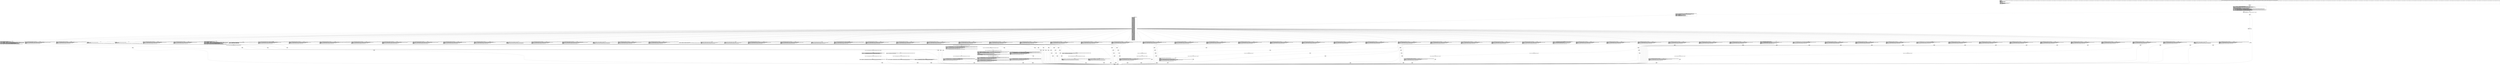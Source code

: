 digraph "CFG forandroidx.constraintlayout.widget.ConstraintSet.populateOverride(Landroid\/content\/Context;Landroidx\/constraintlayout\/widget\/ConstraintSet$Constraint;Landroid\/content\/res\/TypedArray;)V" {
Node_213 [shape=record,label="{213\:\ ?|MTH_ENTER_BLOCK\l}"];
Node_215 [shape=record,label="{215\:\ 0x0000|0x0000: MOVE  (r0 I:??[OBJECT, ARRAY]) = (r17 I:??[OBJECT, ARRAY] A[D('c' androidx.constraintlayout.widget.ConstraintSet$Constraint)])  (LINE:4264)\l0x0002: MOVE  (r1 I:??[OBJECT, ARRAY]) = (r18 I:??[OBJECT, ARRAY] A[D('a' android.content.res.TypedArray)]) \l0x0004: INVOKE  (r2 I:int) = (r18 I:android.content.res.TypedArray A[D('a' android.content.res.TypedArray)]) type: VIRTUAL call: android.content.res.TypedArray.getIndexCount():int A[MD:():int (c)]\l0x0008: NEW_INSTANCE  (r3 I:androidx.constraintlayout.widget.ConstraintSet$Constraint$Delta) =  androidx.constraintlayout.widget.ConstraintSet$Constraint$Delta  (LINE:4266)\l0x000a: INVOKE  (r3 I:androidx.constraintlayout.widget.ConstraintSet$Constraint$Delta) type: DIRECT call: androidx.constraintlayout.widget.ConstraintSet.Constraint.Delta.\<init\>():void A[MD:():void (m)]\l0x000d: IPUT  \l  (r3 I:androidx.constraintlayout.widget.ConstraintSet$Constraint$Delta A[D('delta' androidx.constraintlayout.widget.ConstraintSet$Constraint$Delta)])\l  (r0 I:androidx.constraintlayout.widget.ConstraintSet$Constraint)\l androidx.constraintlayout.widget.ConstraintSet.Constraint.mDelta androidx.constraintlayout.widget.ConstraintSet$Constraint$Delta  (LINE:4267)\l0x000f: IGET  (r4 I:androidx.constraintlayout.widget.ConstraintSet$Motion) = (r0 I:androidx.constraintlayout.widget.ConstraintSet$Constraint) androidx.constraintlayout.widget.ConstraintSet.Constraint.motion androidx.constraintlayout.widget.ConstraintSet$Motion  (LINE:4268)\l0x0011: CONST  (r5 I:??[int, float, boolean, short, byte, char, OBJECT, ARRAY]) = (0 ??[int, float, boolean, short, byte, char, OBJECT, ARRAY]) \l0x0012: IPUT  (r5 I:boolean), (r4 I:androidx.constraintlayout.widget.ConstraintSet$Motion) androidx.constraintlayout.widget.ConstraintSet.Motion.mApply boolean \l0x0014: IGET  (r4 I:androidx.constraintlayout.widget.ConstraintSet$Layout) = (r0 I:androidx.constraintlayout.widget.ConstraintSet$Constraint) androidx.constraintlayout.widget.ConstraintSet.Constraint.layout androidx.constraintlayout.widget.ConstraintSet$Layout  (LINE:4269)\l0x0016: IPUT  (r5 I:boolean), (r4 I:androidx.constraintlayout.widget.ConstraintSet$Layout) androidx.constraintlayout.widget.ConstraintSet.Layout.mApply boolean \l0x0018: IGET  (r4 I:androidx.constraintlayout.widget.ConstraintSet$PropertySet) = (r0 I:androidx.constraintlayout.widget.ConstraintSet$Constraint) androidx.constraintlayout.widget.ConstraintSet.Constraint.propertySet androidx.constraintlayout.widget.ConstraintSet$PropertySet  (LINE:4270)\l0x001a: IPUT  (r5 I:boolean), (r4 I:androidx.constraintlayout.widget.ConstraintSet$PropertySet) androidx.constraintlayout.widget.ConstraintSet.PropertySet.mApply boolean \l0x001c: IGET  (r4 I:androidx.constraintlayout.widget.ConstraintSet$Transform) = (r0 I:androidx.constraintlayout.widget.ConstraintSet$Constraint) androidx.constraintlayout.widget.ConstraintSet.Constraint.transform androidx.constraintlayout.widget.ConstraintSet$Transform  (LINE:4271)\l0x001e: IPUT  (r5 I:boolean), (r4 I:androidx.constraintlayout.widget.ConstraintSet$Transform) androidx.constraintlayout.widget.ConstraintSet.Transform.mApply boolean \l0x0020: CONST  (r4 I:??[int, float, boolean, short, byte, char, OBJECT, ARRAY]) = (0 ??[int, float, boolean, short, byte, char, OBJECT, ARRAY])  (LINE:4272)\l}"];
Node_216 [shape=record,label="{216\:\ 0x0021|LOOP_START\lLOOP:0: B:216:0x0021\-\>B:330:0x05b1\l|0x0021: IF  (r4 I:??[int, byte, short, char] A[D('i' int)]) \>= (r2 I:??[int, byte, short, char] A[D('N' int)])  \-\> B:332:0x05b5 \l}"];
Node_217 [shape=record,label="{217\:\ 0x0023|0x0023: INVOKE  (r6 I:int) = (r1 I:android.content.res.TypedArray), (r4 I:int A[D('i' int)]) type: VIRTUAL call: android.content.res.TypedArray.getIndex(int):int A[MD:(int):int (c)] (LINE:4273)\l0x0027: SGET  (r7 I:android.util.SparseIntArray) =  androidx.constraintlayout.widget.ConstraintSet.overrideMapToConstant android.util.SparseIntArray  (LINE:4276)\l0x0029: INVOKE  (r7 I:int) = (r7 I:android.util.SparseIntArray), (r6 I:int A[D('attr' int)]) type: VIRTUAL call: android.util.SparseIntArray.get(int):int A[MD:(int):int (c)]\l0x002d: CONST  (r8 I:??[int, float, short, byte, char]) = (1065353216(0x3f800000, float:1.0) ??[int, float, short, byte, char])  (LINE:4281)\l0x002f: CONST_STR  (r9 I:java.lang.String) =  \"   \" \l0x0031: CONST  (r10 I:??[int, float, short, byte, char]) = (3 ??[int, float, short, byte, char]) \l0x0032: CONST  (r11 I:??[int, float, short, byte, char]) = (21 ??[int, float, short, byte, char]) \l0x0034: CONST  (r12 I:??[int, float, short, byte, char]) = (17 ??[int, float, short, byte, char]) \l0x0036: CONST_STR  (r13 I:java.lang.String) =  \"ConstraintSet\" \l0x0038: CONST  (r14 I:??[boolean, int, float, short, byte, char]) = (1 ??[boolean, int, float, short, byte, char]) \l0x0039: CONST  (r15 I:??[int, float, short, byte, char]) = (\-1 ??[int, float, short, byte, char]) \l}"];
Node_218 [shape=record,label="{218\:\ 0x003a|0x003a: SWITCH  (r7 I:?? A[D('attrType' int)])\l case 2: goto B:329:0x05a4\l case 3: goto B:219:0x003d\l case 4: goto B:219:0x003d\l case 5: goto B:328:0x059b\l case 6: goto B:327:0x058e\l case 7: goto B:326:0x0581\l case 8: goto B:323:0x056f\l case 9: goto B:219:0x003d\l case 10: goto B:219:0x003d\l case 11: goto B:322:0x0561\l case 12: goto B:321:0x0553\l case 13: goto B:320:0x0545\l case 14: goto B:319:0x0537\l case 15: goto B:318:0x0528\l case 16: goto B:317:0x0519\l case 17: goto B:316:0x050c\l case 18: goto B:315:0x04fd\l case 19: goto B:314:0x04ee\l case 20: goto B:313:0x04df\l case 21: goto B:312:0x04d2\l case 22: goto B:311:0x04bf\l case 23: goto B:310:0x04b0\l case 24: goto B:309:0x04a1\l case 25: goto B:219:0x003d\l case 26: goto B:219:0x003d\l case 27: goto B:308:0x0492\l case 28: goto B:307:0x0483\l case 29: goto B:219:0x003d\l case 30: goto B:219:0x003d\l case 31: goto B:304:0x0470\l case 32: goto B:219:0x003d\l case 33: goto B:219:0x003d\l case 34: goto B:303:0x0461\l case 35: goto B:219:0x003d\l case 36: goto B:219:0x003d\l case 37: goto B:302:0x0452\l case 38: goto B:301:0x0441\l case 39: goto B:300:0x0432\l case 40: goto B:299:0x0423\l case 41: goto B:298:0x0414\l case 42: goto B:297:0x0405\l case 43: goto B:296:0x03f6\l case 44: goto B:293:0x03e0\l case 45: goto B:292:0x03d1\l case 46: goto B:291:0x03c2\l case 47: goto B:290:0x03b3\l case 48: goto B:289:0x03a4\l case 49: goto B:288:0x0395\l case 50: goto B:287:0x0386\l case 51: goto B:286:0x0377\l case 52: goto B:285:0x0368\l case 53: goto B:282:0x0355\l case 54: goto B:281:0x0346\l case 55: goto B:280:0x0337\l case 56: goto B:279:0x0328\l case 57: goto B:278:0x0319\l case 58: goto B:277:0x030a\l case 59: goto B:276:0x02fb\l case 60: goto B:275:0x02ec\l case 61: goto B:219:0x003d\l case 62: goto B:274:0x02dd\l case 63: goto B:273:0x02ce\l case 64: goto B:272:0x02bf\l case 65: goto B:268:0x029f\l case 66: goto B:267:0x0294\l case 67: goto B:266:0x0285\l case 68: goto B:265:0x0276\l case 69: goto B:264:0x026b\l case 70: goto B:263:0x0260\l case 71: goto B:262:0x0259\l case 72: goto B:261:0x024a\l case 73: goto B:260:0x023b\l case 74: goto B:259:0x0230\l case 75: goto B:258:0x0221\l case 76: goto B:257:0x0212\l case 77: goto B:256:0x0207\l case 78: goto B:255:0x01f8\l case 79: goto B:254:0x01e9\l case 80: goto B:253:0x01da\l case 81: goto B:252:0x01cb\l case 82: goto B:251:0x01bc\l case 83: goto B:250:0x01ad\l case 84: goto B:249:0x019e\l case 85: goto B:248:0x018f\l case 86: goto B:236:0x0101\l case 87: goto B:235:0x00db\l case 88: goto B:219:0x003d\l case 89: goto B:219:0x003d\l case 90: goto B:219:0x003d\l case 91: goto B:219:0x003d\l case 92: goto B:219:0x003d\l case 93: goto B:234:0x00cc\l case 94: goto B:233:0x00bd\l case 95: goto B:232:0x00b8\l case 96: goto B:231:0x00b3\l case 97: goto B:230:0x00a4\l case 98: goto B:221:0x0072\l case 99: goto B:220:0x0063\l default: goto B:219:0x003d \l}"];
Node_219 [shape=record,label="{219\:\ 0x003d|0x003d: NEW_INSTANCE  (r8 I:java.lang.StringBuilder) =  java.lang.StringBuilder  (LINE:4579)\l0x003f: INVOKE  (r8 I:java.lang.StringBuilder) type: DIRECT call: java.lang.StringBuilder.\<init\>():void A[MD:():void (c)]\l0x0042: CONST_STR  (r10 I:java.lang.String) =  \"Unknown attribute 0x\" \l0x0044: INVOKE  (r8 I:java.lang.StringBuilder), (r10 I:java.lang.String) type: VIRTUAL call: java.lang.StringBuilder.append(java.lang.String):java.lang.StringBuilder A[MD:(java.lang.String):java.lang.StringBuilder (c)]\l0x0047: INVOKE  (r10 I:java.lang.String) = (r6 I:int A[D('attr' int)]) type: STATIC call: java.lang.Integer.toHexString(int):java.lang.String A[MD:(int):java.lang.String (c)] (LINE:4580)\l0x004b: INVOKE  (r8 I:java.lang.StringBuilder), (r10 I:java.lang.String) type: VIRTUAL call: java.lang.StringBuilder.append(java.lang.String):java.lang.StringBuilder A[MD:(java.lang.String):java.lang.StringBuilder (c)]\l0x004e: INVOKE  (r8 I:java.lang.StringBuilder), (r9 I:java.lang.String) type: VIRTUAL call: java.lang.StringBuilder.append(java.lang.String):java.lang.StringBuilder A[MD:(java.lang.String):java.lang.StringBuilder (c)]\l0x0051: SGET  (r9 I:android.util.SparseIntArray) =  androidx.constraintlayout.widget.ConstraintSet.mapToConstant android.util.SparseIntArray \l0x0053: INVOKE  (r9 I:int) = (r9 I:android.util.SparseIntArray), (r6 I:int A[D('attr' int)]) type: VIRTUAL call: android.util.SparseIntArray.get(int):int A[MD:(int):int (c)]\l0x0057: INVOKE  (r8 I:java.lang.StringBuilder), (r9 I:int) type: VIRTUAL call: java.lang.StringBuilder.append(int):java.lang.StringBuilder A[MD:(int):java.lang.StringBuilder (c)]\l0x005a: INVOKE  (r8 I:java.lang.String) = (r8 I:java.lang.StringBuilder) type: VIRTUAL call: java.lang.StringBuilder.toString():java.lang.String A[MD:():java.lang.String (c)]\l0x005e: INVOKE  (r13 I:java.lang.String), (r8 I:java.lang.String) type: STATIC call: android.util.Log.w(java.lang.String, java.lang.String):int A[MD:(java.lang.String, java.lang.String):int (c)] (LINE:4579)\l}"];
Node_334 [shape=record,label="{334\:\ 0x05b1|SYNTHETIC\l}"];
Node_330 [shape=record,label="{330\:\ 0x05b1|LOOP_END\lLOOP:0: B:216:0x0021\-\>B:330:0x05b1\l|0x05b1: ARITH  (r4 I:int) = (r4 I:int A[D('i' int)]) + (1 int)  (LINE:4272)\l}"];
Node_220 [shape=record,label="{220\:\ 0x0063|0x0063: CONST  (r8 I:??[int, float, short, byte, char]) = (99 ??[int, float, short, byte, char])  (LINE:4299)\l0x0065: IGET  (r9 I:androidx.constraintlayout.widget.ConstraintSet$Layout) = (r0 I:androidx.constraintlayout.widget.ConstraintSet$Constraint) androidx.constraintlayout.widget.ConstraintSet.Constraint.layout androidx.constraintlayout.widget.ConstraintSet$Layout \l0x0067: IGET  (r9 I:boolean) = (r9 I:androidx.constraintlayout.widget.ConstraintSet$Layout) androidx.constraintlayout.widget.ConstraintSet.Layout.guidelineUseRtl boolean \l0x0069: INVOKE  (r9 I:boolean) = (r1 I:android.content.res.TypedArray), (r6 I:int A[D('attr' int)]), (r9 I:boolean) type: VIRTUAL call: android.content.res.TypedArray.getBoolean(int, boolean):boolean A[MD:(int, boolean):boolean (c)]\l0x006d: INVOKE  \l  (r3 I:androidx.constraintlayout.widget.ConstraintSet$Constraint$Delta A[D('delta' androidx.constraintlayout.widget.ConstraintSet$Constraint$Delta)])\l  (r8 I:int)\l  (r9 I:boolean)\l type: VIRTUAL call: androidx.constraintlayout.widget.ConstraintSet.Constraint.Delta.add(int, boolean):void A[MD:(int, boolean):void (m)]\l}"];
Node_335 [shape=record,label="{335\:\ 0x05b1|SYNTHETIC\l}"];
Node_221 [shape=record,label="{221\:\ 0x0072|0x0072: SGET  (r8 I:boolean) =  androidx.constraintlayout.motion.widget.MotionLayout.IS_IN_EDIT_MODE boolean  (LINE:4468)\l}"];
Node_222 [shape=record,label="{222\:\ 0x0074|0x0074: IF  (r8 I:??[int, boolean, OBJECT, ARRAY, byte, short, char]) == (0 ??[int, boolean, OBJECT, ARRAY, byte, short, char])  \-\> B:226:0x008a \l}"];
Node_223 [shape=record,label="{223\:\ 0x0076|0x0076: IGET  (r8 I:int) = (r0 I:androidx.constraintlayout.widget.ConstraintSet$Constraint) androidx.constraintlayout.widget.ConstraintSet.Constraint.mViewId int  (LINE:4469)\l0x0078: INVOKE  (r8 I:int) = (r1 I:android.content.res.TypedArray), (r6 I:int A[D('attr' int)]), (r8 I:int) type: VIRTUAL call: android.content.res.TypedArray.getResourceId(int, int):int A[MD:(int, int):int (c)]\l0x007c: IPUT  (r8 I:int), (r0 I:androidx.constraintlayout.widget.ConstraintSet$Constraint) androidx.constraintlayout.widget.ConstraintSet.Constraint.mViewId int \l0x007e: IGET  (r8 I:int) = (r0 I:androidx.constraintlayout.widget.ConstraintSet$Constraint) androidx.constraintlayout.widget.ConstraintSet.Constraint.mViewId int  (LINE:4470)\l}"];
Node_224 [shape=record,label="{224\:\ 0x0080|0x0080: IF  (r8 I:??[int, boolean, OBJECT, ARRAY, byte, short, char]) != (r15 I:??[int, boolean, OBJECT, ARRAY, byte, short, char])  \-\> B:336:0x05b1 \l}"];
Node_225 [shape=record,label="{225\:\ 0x0082|0x0082: INVOKE  (r8 I:java.lang.String) = (r1 I:android.content.res.TypedArray), (r6 I:int A[D('attr' int)]) type: VIRTUAL call: android.content.res.TypedArray.getString(int):java.lang.String A[MD:(int):java.lang.String (c)] (LINE:4471)\l0x0086: IPUT  (r8 I:java.lang.String), (r0 I:androidx.constraintlayout.widget.ConstraintSet$Constraint) androidx.constraintlayout.widget.ConstraintSet.Constraint.mTargetString java.lang.String \l}"];
Node_337 [shape=record,label="{337\:\ 0x05b1|SYNTHETIC\l}"];
Node_336 [shape=record,label="{336\:\ 0x05b1|SYNTHETIC\l}"];
Node_226 [shape=record,label="{226\:\ 0x008a|0x008a: INVOKE  (r8 I:android.util.TypedValue) = (r1 I:android.content.res.TypedArray), (r6 I:int A[D('attr' int)]) type: VIRTUAL call: android.content.res.TypedArray.peekValue(int):android.util.TypedValue A[MD:(int):android.util.TypedValue (c)] (LINE:4474)\l0x008e: IGET  (r8 I:int) = (r8 I:android.util.TypedValue) android.util.TypedValue.type int \l}"];
Node_227 [shape=record,label="{227\:\ 0x0090|0x0090: IF  (r8 I:??[int, boolean, OBJECT, ARRAY, byte, short, char]) != (r10 I:??[int, boolean, OBJECT, ARRAY, byte, short, char])  \-\> B:229:0x009a \l}"];
Node_228 [shape=record,label="{228\:\ 0x0092|0x0092: INVOKE  (r8 I:java.lang.String) = (r1 I:android.content.res.TypedArray), (r6 I:int A[D('attr' int)]) type: VIRTUAL call: android.content.res.TypedArray.getString(int):java.lang.String A[MD:(int):java.lang.String (c)] (LINE:4475)\l0x0096: IPUT  (r8 I:java.lang.String), (r0 I:androidx.constraintlayout.widget.ConstraintSet$Constraint) androidx.constraintlayout.widget.ConstraintSet.Constraint.mTargetString java.lang.String \l}"];
Node_338 [shape=record,label="{338\:\ 0x05b1|SYNTHETIC\l}"];
Node_229 [shape=record,label="{229\:\ 0x009a|0x009a: IGET  (r8 I:int) = (r0 I:androidx.constraintlayout.widget.ConstraintSet$Constraint) androidx.constraintlayout.widget.ConstraintSet.Constraint.mViewId int  (LINE:4477)\l0x009c: INVOKE  (r8 I:int) = (r1 I:android.content.res.TypedArray), (r6 I:int A[D('attr' int)]), (r8 I:int) type: VIRTUAL call: android.content.res.TypedArray.getResourceId(int, int):int A[MD:(int, int):int (c)]\l0x00a0: IPUT  (r8 I:int), (r0 I:androidx.constraintlayout.widget.ConstraintSet$Constraint) androidx.constraintlayout.widget.ConstraintSet.Constraint.mViewId int \l}"];
Node_339 [shape=record,label="{339\:\ 0x05b1|SYNTHETIC\l}"];
Node_230 [shape=record,label="{230\:\ 0x00a4|0x00a4: CONST  (r8 I:??[int, float, short, byte, char]) = (97 ??[int, float, short, byte, char])  (LINE:4375)\l0x00a6: IGET  (r9 I:androidx.constraintlayout.widget.ConstraintSet$Layout) = (r0 I:androidx.constraintlayout.widget.ConstraintSet$Constraint) androidx.constraintlayout.widget.ConstraintSet.Constraint.layout androidx.constraintlayout.widget.ConstraintSet$Layout \l0x00a8: IGET  (r9 I:int) = (r9 I:androidx.constraintlayout.widget.ConstraintSet$Layout) androidx.constraintlayout.widget.ConstraintSet.Layout.mWrapBehavior int \l0x00aa: INVOKE  (r9 I:int) = (r1 I:android.content.res.TypedArray), (r6 I:int A[D('attr' int)]), (r9 I:int) type: VIRTUAL call: android.content.res.TypedArray.getInt(int, int):int A[MD:(int, int):int (c)]\l0x00ae: INVOKE  \l  (r3 I:androidx.constraintlayout.widget.ConstraintSet$Constraint$Delta A[D('delta' androidx.constraintlayout.widget.ConstraintSet$Constraint$Delta)])\l  (r8 I:int)\l  (r9 I:int)\l type: VIRTUAL call: androidx.constraintlayout.widget.ConstraintSet.Constraint.Delta.add(int, int):void A[MD:(int, int):void (m)]\l}"];
Node_340 [shape=record,label="{340\:\ 0x05b1|SYNTHETIC\l}"];
Node_231 [shape=record,label="{231\:\ 0x00b3|0x00b3: INVOKE  \l  (r3 I:java.lang.Object A[D('delta' androidx.constraintlayout.widget.ConstraintSet$Constraint$Delta)])\l  (r1 I:android.content.res.TypedArray)\l  (r6 I:int A[D('attr' int)])\l  (r14 I:int)\l type: STATIC call: androidx.constraintlayout.widget.ConstraintSet.parseDimensionConstraints(java.lang.Object, android.content.res.TypedArray, int, int):void A[MD:(java.lang.Object, android.content.res.TypedArray, int, int):void (m)] (LINE:4372)\l}"];
Node_341 [shape=record,label="{341\:\ 0x05b1|SYNTHETIC\l}"];
Node_232 [shape=record,label="{232\:\ 0x00b8|0x00b8: INVOKE  \l  (r3 I:java.lang.Object A[D('delta' androidx.constraintlayout.widget.ConstraintSet$Constraint$Delta)])\l  (r1 I:android.content.res.TypedArray)\l  (r6 I:int A[D('attr' int)])\l  (r5 I:int)\l type: STATIC call: androidx.constraintlayout.widget.ConstraintSet.parseDimensionConstraints(java.lang.Object, android.content.res.TypedArray, int, int):void A[MD:(java.lang.Object, android.content.res.TypedArray, int, int):void (m)] (LINE:4369)\l}"];
Node_342 [shape=record,label="{342\:\ 0x05b1|SYNTHETIC\l}"];
Node_233 [shape=record,label="{233\:\ 0x00bd|0x00bd: CONST  (r8 I:??[int, float, short, byte, char]) = (94 ??[int, float, short, byte, char])  (LINE:4329)\l0x00bf: IGET  (r9 I:androidx.constraintlayout.widget.ConstraintSet$Layout) = (r0 I:androidx.constraintlayout.widget.ConstraintSet$Constraint) androidx.constraintlayout.widget.ConstraintSet.Constraint.layout androidx.constraintlayout.widget.ConstraintSet$Layout \l0x00c1: IGET  (r9 I:int) = (r9 I:androidx.constraintlayout.widget.ConstraintSet$Layout) androidx.constraintlayout.widget.ConstraintSet.Layout.goneBaselineMargin int \l0x00c3: INVOKE  (r9 I:int) = (r1 I:android.content.res.TypedArray), (r6 I:int A[D('attr' int)]), (r9 I:int) type: VIRTUAL call: android.content.res.TypedArray.getDimensionPixelSize(int, int):int A[MD:(int, int):int (c)]\l0x00c7: INVOKE  \l  (r3 I:androidx.constraintlayout.widget.ConstraintSet$Constraint$Delta A[D('delta' androidx.constraintlayout.widget.ConstraintSet$Constraint$Delta)])\l  (r8 I:int)\l  (r9 I:int)\l type: VIRTUAL call: androidx.constraintlayout.widget.ConstraintSet.Constraint.Delta.add(int, int):void A[MD:(int, int):void (m)]\l}"];
Node_343 [shape=record,label="{343\:\ 0x05b1|SYNTHETIC\l}"];
Node_234 [shape=record,label="{234\:\ 0x00cc|0x00cc: CONST  (r8 I:??[int, float, short, byte, char]) = (93 ??[int, float, short, byte, char])  (LINE:4360)\l0x00ce: IGET  (r9 I:androidx.constraintlayout.widget.ConstraintSet$Layout) = (r0 I:androidx.constraintlayout.widget.ConstraintSet$Constraint) androidx.constraintlayout.widget.ConstraintSet.Constraint.layout androidx.constraintlayout.widget.ConstraintSet$Layout \l0x00d0: IGET  (r9 I:int) = (r9 I:androidx.constraintlayout.widget.ConstraintSet$Layout) androidx.constraintlayout.widget.ConstraintSet.Layout.baselineMargin int \l0x00d2: INVOKE  (r9 I:int) = (r1 I:android.content.res.TypedArray), (r6 I:int A[D('attr' int)]), (r9 I:int) type: VIRTUAL call: android.content.res.TypedArray.getDimensionPixelSize(int, int):int A[MD:(int, int):int (c)]\l0x00d6: INVOKE  \l  (r3 I:androidx.constraintlayout.widget.ConstraintSet$Constraint$Delta A[D('delta' androidx.constraintlayout.widget.ConstraintSet$Constraint$Delta)])\l  (r8 I:int)\l  (r9 I:int)\l type: VIRTUAL call: androidx.constraintlayout.widget.ConstraintSet.Constraint.Delta.add(int, int):void A[MD:(int, int):void (m)]\l}"];
Node_344 [shape=record,label="{344\:\ 0x05b1|SYNTHETIC\l}"];
Node_235 [shape=record,label="{235\:\ 0x00db|0x00db: NEW_INSTANCE  (r8 I:java.lang.StringBuilder) =  java.lang.StringBuilder  (LINE:4575)\l0x00dd: INVOKE  (r8 I:java.lang.StringBuilder) type: DIRECT call: java.lang.StringBuilder.\<init\>():void A[MD:():void (c)]\l0x00e0: CONST_STR  (r10 I:java.lang.String) =  \"unused attribute 0x\" \l0x00e2: INVOKE  (r8 I:java.lang.StringBuilder), (r10 I:java.lang.String) type: VIRTUAL call: java.lang.StringBuilder.append(java.lang.String):java.lang.StringBuilder A[MD:(java.lang.String):java.lang.StringBuilder (c)]\l0x00e5: INVOKE  (r10 I:java.lang.String) = (r6 I:int A[D('attr' int)]) type: STATIC call: java.lang.Integer.toHexString(int):java.lang.String A[MD:(int):java.lang.String (c)] (LINE:4576)\l0x00e9: INVOKE  (r8 I:java.lang.StringBuilder), (r10 I:java.lang.String) type: VIRTUAL call: java.lang.StringBuilder.append(java.lang.String):java.lang.StringBuilder A[MD:(java.lang.String):java.lang.StringBuilder (c)]\l0x00ec: INVOKE  (r8 I:java.lang.StringBuilder), (r9 I:java.lang.String) type: VIRTUAL call: java.lang.StringBuilder.append(java.lang.String):java.lang.StringBuilder A[MD:(java.lang.String):java.lang.StringBuilder (c)]\l0x00ef: SGET  (r9 I:android.util.SparseIntArray) =  androidx.constraintlayout.widget.ConstraintSet.mapToConstant android.util.SparseIntArray \l0x00f1: INVOKE  (r9 I:int) = (r9 I:android.util.SparseIntArray), (r6 I:int A[D('attr' int)]) type: VIRTUAL call: android.util.SparseIntArray.get(int):int A[MD:(int):int (c)]\l0x00f5: INVOKE  (r8 I:java.lang.StringBuilder), (r9 I:int) type: VIRTUAL call: java.lang.StringBuilder.append(int):java.lang.StringBuilder A[MD:(int):java.lang.StringBuilder (c)]\l0x00f8: INVOKE  (r8 I:java.lang.String) = (r8 I:java.lang.StringBuilder) type: VIRTUAL call: java.lang.StringBuilder.toString():java.lang.String A[MD:():java.lang.String (c)]\l0x00fc: INVOKE  (r13 I:java.lang.String), (r8 I:java.lang.String) type: STATIC call: android.util.Log.w(java.lang.String, java.lang.String):int A[MD:(java.lang.String, java.lang.String):int (c)] (LINE:4575)\l}"];
Node_345 [shape=record,label="{345\:\ 0x05b1|SYNTHETIC\l}"];
Node_236 [shape=record,label="{236\:\ 0x0101|0x0101: INVOKE  (r8 I:android.util.TypedValue) = (r1 I:android.content.res.TypedArray), (r6 I:int A[D('attr' int)]) type: VIRTUAL call: android.content.res.TypedArray.peekValue(int):android.util.TypedValue A[MD:(int):android.util.TypedValue (c)] (LINE:4524)\l0x0105: IGET  (r9 I:int) = (r8 I:android.util.TypedValue A[D('type' android.util.TypedValue)]) android.util.TypedValue.type int  (LINE:4525)\l0x0107: CONST  (r11 I:??[int, float, short, byte, char]) = (\-2 ??[int, float, short, byte, char]) \l0x0108: CONST  (r12 I:??[int, float, short, byte, char]) = (89 ??[int, float, short, byte, char]) \l0x010a: CONST  (r13 I:??[int, float, short, byte, char]) = (88 ??[int, float, short, byte, char]) \l}"];
Node_237 [shape=record,label="{237\:\ 0x010c|0x010c: IF  (r9 I:??[int, boolean, OBJECT, ARRAY, byte, short, char]) != (r14 I:??[int, boolean, OBJECT, ARRAY, byte, short, char])  \-\> B:241:0x0130 \l}"];
Node_238 [shape=record,label="{238\:\ 0x010e|0x010e: IGET  (r9 I:androidx.constraintlayout.widget.ConstraintSet$Motion) = (r0 I:androidx.constraintlayout.widget.ConstraintSet$Constraint) androidx.constraintlayout.widget.ConstraintSet.Constraint.motion androidx.constraintlayout.widget.ConstraintSet$Motion  (LINE:4526)\l0x0110: INVOKE  (r10 I:int) = (r1 I:android.content.res.TypedArray), (r6 I:int A[D('attr' int)]), (r15 I:int) type: VIRTUAL call: android.content.res.TypedArray.getResourceId(int, int):int A[MD:(int, int):int (c)]\l0x0114: IPUT  (r10 I:int), (r9 I:androidx.constraintlayout.widget.ConstraintSet$Motion) androidx.constraintlayout.widget.ConstraintSet.Motion.mQuantizeInterpolatorID int \l0x0116: IGET  (r9 I:androidx.constraintlayout.widget.ConstraintSet$Motion) = (r0 I:androidx.constraintlayout.widget.ConstraintSet$Constraint) androidx.constraintlayout.widget.ConstraintSet.Constraint.motion androidx.constraintlayout.widget.ConstraintSet$Motion  (LINE:4527)\l0x0118: IGET  (r9 I:int) = (r9 I:androidx.constraintlayout.widget.ConstraintSet$Motion) androidx.constraintlayout.widget.ConstraintSet.Motion.mQuantizeInterpolatorID int \l0x011a: INVOKE  \l  (r3 I:androidx.constraintlayout.widget.ConstraintSet$Constraint$Delta A[D('delta' androidx.constraintlayout.widget.ConstraintSet$Constraint$Delta)])\l  (r12 I:int)\l  (r9 I:int)\l type: VIRTUAL call: androidx.constraintlayout.widget.ConstraintSet.Constraint.Delta.add(int, int):void A[MD:(int, int):void (m)]\l0x011d: IGET  (r9 I:androidx.constraintlayout.widget.ConstraintSet$Motion) = (r0 I:androidx.constraintlayout.widget.ConstraintSet$Constraint) androidx.constraintlayout.widget.ConstraintSet.Constraint.motion androidx.constraintlayout.widget.ConstraintSet$Motion  (LINE:4528)\l0x011f: IGET  (r9 I:int) = (r9 I:androidx.constraintlayout.widget.ConstraintSet$Motion) androidx.constraintlayout.widget.ConstraintSet.Motion.mQuantizeInterpolatorID int \l}"];
Node_239 [shape=record,label="{239\:\ 0x0121|0x0121: IF  (r9 I:??[int, boolean, OBJECT, ARRAY, byte, short, char]) == (r15 I:??[int, boolean, OBJECT, ARRAY, byte, short, char])  \-\> B:346:0x05b1 \l}"];
Node_240 [shape=record,label="{240\:\ 0x0123|0x0123: IGET  (r9 I:androidx.constraintlayout.widget.ConstraintSet$Motion) = (r0 I:androidx.constraintlayout.widget.ConstraintSet$Constraint) androidx.constraintlayout.widget.ConstraintSet.Constraint.motion androidx.constraintlayout.widget.ConstraintSet$Motion  (LINE:4529)\l0x0125: IPUT  (r11 I:int), (r9 I:androidx.constraintlayout.widget.ConstraintSet$Motion) androidx.constraintlayout.widget.ConstraintSet.Motion.mQuantizeInterpolatorType int \l0x0127: IGET  (r9 I:androidx.constraintlayout.widget.ConstraintSet$Motion) = (r0 I:androidx.constraintlayout.widget.ConstraintSet$Constraint) androidx.constraintlayout.widget.ConstraintSet.Constraint.motion androidx.constraintlayout.widget.ConstraintSet$Motion  (LINE:4530)\l0x0129: IGET  (r9 I:int) = (r9 I:androidx.constraintlayout.widget.ConstraintSet$Motion) androidx.constraintlayout.widget.ConstraintSet.Motion.mQuantizeInterpolatorType int \l0x012b: INVOKE  \l  (r3 I:androidx.constraintlayout.widget.ConstraintSet$Constraint$Delta A[D('delta' androidx.constraintlayout.widget.ConstraintSet$Constraint$Delta)])\l  (r13 I:int)\l  (r9 I:int)\l type: VIRTUAL call: androidx.constraintlayout.widget.ConstraintSet.Constraint.Delta.add(int, int):void A[MD:(int, int):void (m)]\l}"];
Node_347 [shape=record,label="{347\:\ 0x05b1|SYNTHETIC\l}"];
Node_346 [shape=record,label="{346\:\ 0x05b1|SYNTHETIC\l}"];
Node_241 [shape=record,label="{241\:\ 0x0130|0x0130: IGET  (r9 I:int) = (r8 I:android.util.TypedValue A[D('type' android.util.TypedValue)]) android.util.TypedValue.type int  (LINE:4532)\l}"];
Node_242 [shape=record,label="{242\:\ 0x0132|0x0132: IF  (r9 I:??[int, boolean, OBJECT, ARRAY, byte, short, char]) != (r10 I:??[int, boolean, OBJECT, ARRAY, byte, short, char])  \-\> B:247:0x017a \l}"];
Node_243 [shape=record,label="{243\:\ 0x0134|0x0134: IGET  (r9 I:androidx.constraintlayout.widget.ConstraintSet$Motion) = (r0 I:androidx.constraintlayout.widget.ConstraintSet$Constraint) androidx.constraintlayout.widget.ConstraintSet.Constraint.motion androidx.constraintlayout.widget.ConstraintSet$Motion  (LINE:4533)\l0x0136: INVOKE  (r10 I:java.lang.String) = (r1 I:android.content.res.TypedArray), (r6 I:int A[D('attr' int)]) type: VIRTUAL call: android.content.res.TypedArray.getString(int):java.lang.String A[MD:(int):java.lang.String (c)]\l0x013a: IPUT  (r10 I:java.lang.String), (r9 I:androidx.constraintlayout.widget.ConstraintSet$Motion) androidx.constraintlayout.widget.ConstraintSet.Motion.mQuantizeInterpolatorString java.lang.String \l0x013c: CONST  (r9 I:??[int, float, short, byte, char]) = (90 ??[int, float, short, byte, char])  (LINE:4534)\l0x013e: IGET  (r10 I:androidx.constraintlayout.widget.ConstraintSet$Motion) = (r0 I:androidx.constraintlayout.widget.ConstraintSet$Constraint) androidx.constraintlayout.widget.ConstraintSet.Constraint.motion androidx.constraintlayout.widget.ConstraintSet$Motion \l0x0140: IGET  (r10 I:java.lang.String) = (r10 I:androidx.constraintlayout.widget.ConstraintSet$Motion) androidx.constraintlayout.widget.ConstraintSet.Motion.mQuantizeInterpolatorString java.lang.String \l0x0142: INVOKE  \l  (r3 I:androidx.constraintlayout.widget.ConstraintSet$Constraint$Delta A[D('delta' androidx.constraintlayout.widget.ConstraintSet$Constraint$Delta)])\l  (r9 I:int)\l  (r10 I:java.lang.String)\l type: VIRTUAL call: androidx.constraintlayout.widget.ConstraintSet.Constraint.Delta.add(int, java.lang.String):void A[MD:(int, java.lang.String):void (m)]\l0x0145: IGET  (r9 I:androidx.constraintlayout.widget.ConstraintSet$Motion) = (r0 I:androidx.constraintlayout.widget.ConstraintSet$Constraint) androidx.constraintlayout.widget.ConstraintSet.Constraint.motion androidx.constraintlayout.widget.ConstraintSet$Motion  (LINE:4536)\l0x0147: IGET  (r9 I:java.lang.String) = (r9 I:androidx.constraintlayout.widget.ConstraintSet$Motion) androidx.constraintlayout.widget.ConstraintSet.Motion.mQuantizeInterpolatorString java.lang.String \l0x0149: CONST_STR  (r10 I:java.lang.String) =  \"\/\" \l0x014b: INVOKE  (r9 I:int) = (r9 I:java.lang.String), (r10 I:java.lang.String) type: VIRTUAL call: java.lang.String.indexOf(java.lang.String):int A[MD:(java.lang.String):int (c)]\l}"];
Node_244 [shape=record,label="{244\:\ 0x014f|0x014f: IF  (r9 I:??[int, byte, short, char]) \<= (0 ??[int, byte, short, char])  \-\> B:246:0x016d \l}"];
Node_245 [shape=record,label="{245\:\ 0x0151|0x0151: IGET  (r9 I:androidx.constraintlayout.widget.ConstraintSet$Motion) = (r0 I:androidx.constraintlayout.widget.ConstraintSet$Constraint) androidx.constraintlayout.widget.ConstraintSet.Constraint.motion androidx.constraintlayout.widget.ConstraintSet$Motion  (LINE:4537)\l0x0153: INVOKE  (r10 I:int) = (r1 I:android.content.res.TypedArray), (r6 I:int A[D('attr' int)]), (r15 I:int) type: VIRTUAL call: android.content.res.TypedArray.getResourceId(int, int):int A[MD:(int, int):int (c)]\l0x0157: IPUT  (r10 I:int), (r9 I:androidx.constraintlayout.widget.ConstraintSet$Motion) androidx.constraintlayout.widget.ConstraintSet.Motion.mQuantizeInterpolatorID int \l0x0159: IGET  (r9 I:androidx.constraintlayout.widget.ConstraintSet$Motion) = (r0 I:androidx.constraintlayout.widget.ConstraintSet$Constraint) androidx.constraintlayout.widget.ConstraintSet.Constraint.motion androidx.constraintlayout.widget.ConstraintSet$Motion  (LINE:4538)\l0x015b: IGET  (r9 I:int) = (r9 I:androidx.constraintlayout.widget.ConstraintSet$Motion) androidx.constraintlayout.widget.ConstraintSet.Motion.mQuantizeInterpolatorID int \l0x015d: INVOKE  \l  (r3 I:androidx.constraintlayout.widget.ConstraintSet$Constraint$Delta A[D('delta' androidx.constraintlayout.widget.ConstraintSet$Constraint$Delta)])\l  (r12 I:int)\l  (r9 I:int)\l type: VIRTUAL call: androidx.constraintlayout.widget.ConstraintSet.Constraint.Delta.add(int, int):void A[MD:(int, int):void (m)]\l0x0160: IGET  (r9 I:androidx.constraintlayout.widget.ConstraintSet$Motion) = (r0 I:androidx.constraintlayout.widget.ConstraintSet$Constraint) androidx.constraintlayout.widget.ConstraintSet.Constraint.motion androidx.constraintlayout.widget.ConstraintSet$Motion  (LINE:4540)\l0x0162: IPUT  (r11 I:int), (r9 I:androidx.constraintlayout.widget.ConstraintSet$Motion) androidx.constraintlayout.widget.ConstraintSet.Motion.mQuantizeInterpolatorType int \l0x0164: IGET  (r9 I:androidx.constraintlayout.widget.ConstraintSet$Motion) = (r0 I:androidx.constraintlayout.widget.ConstraintSet$Constraint) androidx.constraintlayout.widget.ConstraintSet.Constraint.motion androidx.constraintlayout.widget.ConstraintSet$Motion  (LINE:4541)\l0x0166: IGET  (r9 I:int) = (r9 I:androidx.constraintlayout.widget.ConstraintSet$Motion) androidx.constraintlayout.widget.ConstraintSet.Motion.mQuantizeInterpolatorType int \l0x0168: INVOKE  \l  (r3 I:androidx.constraintlayout.widget.ConstraintSet$Constraint$Delta A[D('delta' androidx.constraintlayout.widget.ConstraintSet$Constraint$Delta)])\l  (r13 I:int)\l  (r9 I:int)\l type: VIRTUAL call: androidx.constraintlayout.widget.ConstraintSet.Constraint.Delta.add(int, int):void A[MD:(int, int):void (m)]\l}"];
Node_348 [shape=record,label="{348\:\ 0x05b1|SYNTHETIC\l}"];
Node_246 [shape=record,label="{246\:\ 0x016d|0x016d: IGET  (r9 I:androidx.constraintlayout.widget.ConstraintSet$Motion) = (r0 I:androidx.constraintlayout.widget.ConstraintSet$Constraint) androidx.constraintlayout.widget.ConstraintSet.Constraint.motion androidx.constraintlayout.widget.ConstraintSet$Motion  (LINE:4544)\l0x016f: IPUT  (r15 I:int), (r9 I:androidx.constraintlayout.widget.ConstraintSet$Motion) androidx.constraintlayout.widget.ConstraintSet.Motion.mQuantizeInterpolatorType int \l0x0171: IGET  (r9 I:androidx.constraintlayout.widget.ConstraintSet$Motion) = (r0 I:androidx.constraintlayout.widget.ConstraintSet$Constraint) androidx.constraintlayout.widget.ConstraintSet.Constraint.motion androidx.constraintlayout.widget.ConstraintSet$Motion  (LINE:4545)\l0x0173: IGET  (r9 I:int) = (r9 I:androidx.constraintlayout.widget.ConstraintSet$Motion) androidx.constraintlayout.widget.ConstraintSet.Motion.mQuantizeInterpolatorType int \l0x0175: INVOKE  \l  (r3 I:androidx.constraintlayout.widget.ConstraintSet$Constraint$Delta A[D('delta' androidx.constraintlayout.widget.ConstraintSet$Constraint$Delta)])\l  (r13 I:int)\l  (r9 I:int)\l type: VIRTUAL call: androidx.constraintlayout.widget.ConstraintSet.Constraint.Delta.add(int, int):void A[MD:(int, int):void (m)]\l}"];
Node_349 [shape=record,label="{349\:\ 0x05b1|SYNTHETIC\l}"];
Node_247 [shape=record,label="{247\:\ 0x017a|0x017a: IGET  (r9 I:androidx.constraintlayout.widget.ConstraintSet$Motion) = (r0 I:androidx.constraintlayout.widget.ConstraintSet$Constraint) androidx.constraintlayout.widget.ConstraintSet.Constraint.motion androidx.constraintlayout.widget.ConstraintSet$Motion  (LINE:4548)\l0x017c: IGET  (r10 I:androidx.constraintlayout.widget.ConstraintSet$Motion) = (r0 I:androidx.constraintlayout.widget.ConstraintSet$Constraint) androidx.constraintlayout.widget.ConstraintSet.Constraint.motion androidx.constraintlayout.widget.ConstraintSet$Motion \l0x017e: IGET  (r10 I:int) = (r10 I:androidx.constraintlayout.widget.ConstraintSet$Motion) androidx.constraintlayout.widget.ConstraintSet.Motion.mQuantizeInterpolatorID int \l0x0180: INVOKE  (r10 I:int) = (r1 I:android.content.res.TypedArray), (r6 I:int A[D('attr' int)]), (r10 I:int) type: VIRTUAL call: android.content.res.TypedArray.getInteger(int, int):int A[MD:(int, int):int (c)]\l0x0184: IPUT  (r10 I:int), (r9 I:androidx.constraintlayout.widget.ConstraintSet$Motion) androidx.constraintlayout.widget.ConstraintSet.Motion.mQuantizeInterpolatorType int \l0x0186: IGET  (r9 I:androidx.constraintlayout.widget.ConstraintSet$Motion) = (r0 I:androidx.constraintlayout.widget.ConstraintSet$Constraint) androidx.constraintlayout.widget.ConstraintSet.Constraint.motion androidx.constraintlayout.widget.ConstraintSet$Motion  (LINE:4549)\l0x0188: IGET  (r9 I:int) = (r9 I:androidx.constraintlayout.widget.ConstraintSet$Motion) androidx.constraintlayout.widget.ConstraintSet.Motion.mQuantizeInterpolatorType int \l0x018a: INVOKE  \l  (r3 I:androidx.constraintlayout.widget.ConstraintSet$Constraint$Delta A[D('delta' androidx.constraintlayout.widget.ConstraintSet$Constraint$Delta)])\l  (r13 I:int)\l  (r9 I:int)\l type: VIRTUAL call: androidx.constraintlayout.widget.ConstraintSet.Constraint.Delta.add(int, int):void A[MD:(int, int):void (m)]\l}"];
Node_350 [shape=record,label="{350\:\ 0x05b1|SYNTHETIC\l}"];
Node_248 [shape=record,label="{248\:\ 0x018f|0x018f: CONST  (r8 I:??[int, float, short, byte, char] A[D('type' android.util.TypedValue)]) = (85 ??[int, float, short, byte, char])  (LINE:4521)\l0x0191: IGET  (r9 I:androidx.constraintlayout.widget.ConstraintSet$Motion) = (r0 I:androidx.constraintlayout.widget.ConstraintSet$Constraint) androidx.constraintlayout.widget.ConstraintSet.Constraint.motion androidx.constraintlayout.widget.ConstraintSet$Motion \l0x0193: IGET  (r9 I:float) = (r9 I:androidx.constraintlayout.widget.ConstraintSet$Motion) androidx.constraintlayout.widget.ConstraintSet.Motion.mQuantizeMotionPhase float \l0x0195: INVOKE  (r9 I:float) = (r1 I:android.content.res.TypedArray), (r6 I:int A[D('attr' int)]), (r9 I:float) type: VIRTUAL call: android.content.res.TypedArray.getFloat(int, float):float A[MD:(int, float):float (c)]\l0x0199: INVOKE  \l  (r3 I:androidx.constraintlayout.widget.ConstraintSet$Constraint$Delta A[D('delta' androidx.constraintlayout.widget.ConstraintSet$Constraint$Delta)])\l  (r8 I:int)\l  (r9 I:float)\l type: VIRTUAL call: androidx.constraintlayout.widget.ConstraintSet.Constraint.Delta.add(int, float):void A[MD:(int, float):void (m)]\l}"];
Node_351 [shape=record,label="{351\:\ 0x05b1|SYNTHETIC\l}"];
Node_249 [shape=record,label="{249\:\ 0x019e|0x019e: CONST  (r8 I:??[int, float, short, byte, char]) = (84 ??[int, float, short, byte, char])  (LINE:4518)\l0x01a0: IGET  (r9 I:androidx.constraintlayout.widget.ConstraintSet$Motion) = (r0 I:androidx.constraintlayout.widget.ConstraintSet$Constraint) androidx.constraintlayout.widget.ConstraintSet.Constraint.motion androidx.constraintlayout.widget.ConstraintSet$Motion \l0x01a2: IGET  (r9 I:int) = (r9 I:androidx.constraintlayout.widget.ConstraintSet$Motion) androidx.constraintlayout.widget.ConstraintSet.Motion.mQuantizeMotionSteps int \l0x01a4: INVOKE  (r9 I:int) = (r1 I:android.content.res.TypedArray), (r6 I:int A[D('attr' int)]), (r9 I:int) type: VIRTUAL call: android.content.res.TypedArray.getInteger(int, int):int A[MD:(int, int):int (c)]\l0x01a8: INVOKE  \l  (r3 I:androidx.constraintlayout.widget.ConstraintSet$Constraint$Delta A[D('delta' androidx.constraintlayout.widget.ConstraintSet$Constraint$Delta)])\l  (r8 I:int)\l  (r9 I:int)\l type: VIRTUAL call: androidx.constraintlayout.widget.ConstraintSet.Constraint.Delta.add(int, int):void A[MD:(int, int):void (m)]\l}"];
Node_352 [shape=record,label="{352\:\ 0x05b1|SYNTHETIC\l}"];
Node_250 [shape=record,label="{250\:\ 0x01ad|0x01ad: CONST  (r8 I:??[int, float, short, byte, char]) = (83 ??[int, float, short, byte, char])  (LINE:4449)\l0x01af: IGET  (r9 I:androidx.constraintlayout.widget.ConstraintSet$Transform) = (r0 I:androidx.constraintlayout.widget.ConstraintSet$Constraint) androidx.constraintlayout.widget.ConstraintSet.Constraint.transform androidx.constraintlayout.widget.ConstraintSet$Transform \l0x01b1: IGET  (r9 I:int) = (r9 I:androidx.constraintlayout.widget.ConstraintSet$Transform) androidx.constraintlayout.widget.ConstraintSet.Transform.transformPivotTarget int \l0x01b3: INVOKE  (r9 I:int) = (r1 I:android.content.res.TypedArray), (r6 I:int A[D('attr' int)]), (r9 I:int) type: STATIC call: androidx.constraintlayout.widget.ConstraintSet.lookupID(android.content.res.TypedArray, int, int):int A[MD:(android.content.res.TypedArray, int, int):int (m)]\l0x01b7: INVOKE  \l  (r3 I:androidx.constraintlayout.widget.ConstraintSet$Constraint$Delta A[D('delta' androidx.constraintlayout.widget.ConstraintSet$Constraint$Delta)])\l  (r8 I:int)\l  (r9 I:int)\l type: VIRTUAL call: androidx.constraintlayout.widget.ConstraintSet.Constraint.Delta.add(int, int):void A[MD:(int, int):void (m)]\l}"];
Node_353 [shape=record,label="{353\:\ 0x05b1|SYNTHETIC\l}"];
Node_251 [shape=record,label="{251\:\ 0x01bc|0x01bc: CONST  (r8 I:??[int, float, short, byte, char]) = (82 ??[int, float, short, byte, char])  (LINE:4497)\l0x01be: IGET  (r9 I:androidx.constraintlayout.widget.ConstraintSet$Motion) = (r0 I:androidx.constraintlayout.widget.ConstraintSet$Constraint) androidx.constraintlayout.widget.ConstraintSet.Constraint.motion androidx.constraintlayout.widget.ConstraintSet$Motion \l0x01c0: IGET  (r9 I:int) = (r9 I:androidx.constraintlayout.widget.ConstraintSet$Motion) androidx.constraintlayout.widget.ConstraintSet.Motion.mAnimateCircleAngleTo int \l0x01c2: INVOKE  (r9 I:int) = (r1 I:android.content.res.TypedArray), (r6 I:int A[D('attr' int)]), (r9 I:int) type: VIRTUAL call: android.content.res.TypedArray.getInteger(int, int):int A[MD:(int, int):int (c)]\l0x01c6: INVOKE  \l  (r3 I:androidx.constraintlayout.widget.ConstraintSet$Constraint$Delta A[D('delta' androidx.constraintlayout.widget.ConstraintSet$Constraint$Delta)])\l  (r8 I:int)\l  (r9 I:int)\l type: VIRTUAL call: androidx.constraintlayout.widget.ConstraintSet.Constraint.Delta.add(int, int):void A[MD:(int, int):void (m)]\l}"];
Node_354 [shape=record,label="{354\:\ 0x05b1|SYNTHETIC\l}"];
Node_252 [shape=record,label="{252\:\ 0x01cb|0x01cb: CONST  (r8 I:??[int, float, short, byte, char]) = (81 ??[int, float, short, byte, char])  (LINE:4399)\l0x01cd: IGET  (r9 I:androidx.constraintlayout.widget.ConstraintSet$Layout) = (r0 I:androidx.constraintlayout.widget.ConstraintSet$Constraint) androidx.constraintlayout.widget.ConstraintSet.Constraint.layout androidx.constraintlayout.widget.ConstraintSet$Layout \l0x01cf: IGET  (r9 I:boolean) = (r9 I:androidx.constraintlayout.widget.ConstraintSet$Layout) androidx.constraintlayout.widget.ConstraintSet.Layout.constrainedHeight boolean \l0x01d1: INVOKE  (r9 I:boolean) = (r1 I:android.content.res.TypedArray), (r6 I:int A[D('attr' int)]), (r9 I:boolean) type: VIRTUAL call: android.content.res.TypedArray.getBoolean(int, boolean):boolean A[MD:(int, boolean):boolean (c)]\l0x01d5: INVOKE  \l  (r3 I:androidx.constraintlayout.widget.ConstraintSet$Constraint$Delta A[D('delta' androidx.constraintlayout.widget.ConstraintSet$Constraint$Delta)])\l  (r8 I:int)\l  (r9 I:boolean)\l type: VIRTUAL call: androidx.constraintlayout.widget.ConstraintSet.Constraint.Delta.add(int, boolean):void A[MD:(int, boolean):void (m)]\l}"];
Node_355 [shape=record,label="{355\:\ 0x05b1|SYNTHETIC\l}"];
Node_253 [shape=record,label="{253\:\ 0x01da|0x01da: CONST  (r8 I:??[int, float, short, byte, char]) = (80 ??[int, float, short, byte, char])  (LINE:4396)\l0x01dc: IGET  (r9 I:androidx.constraintlayout.widget.ConstraintSet$Layout) = (r0 I:androidx.constraintlayout.widget.ConstraintSet$Constraint) androidx.constraintlayout.widget.ConstraintSet.Constraint.layout androidx.constraintlayout.widget.ConstraintSet$Layout \l0x01de: IGET  (r9 I:boolean) = (r9 I:androidx.constraintlayout.widget.ConstraintSet$Layout) androidx.constraintlayout.widget.ConstraintSet.Layout.constrainedWidth boolean \l0x01e0: INVOKE  (r9 I:boolean) = (r1 I:android.content.res.TypedArray), (r6 I:int A[D('attr' int)]), (r9 I:boolean) type: VIRTUAL call: android.content.res.TypedArray.getBoolean(int, boolean):boolean A[MD:(int, boolean):boolean (c)]\l0x01e4: INVOKE  \l  (r3 I:androidx.constraintlayout.widget.ConstraintSet$Constraint$Delta A[D('delta' androidx.constraintlayout.widget.ConstraintSet$Constraint$Delta)])\l  (r8 I:int)\l  (r9 I:boolean)\l type: VIRTUAL call: androidx.constraintlayout.widget.ConstraintSet.Constraint.Delta.add(int, boolean):void A[MD:(int, boolean):void (m)]\l}"];
Node_356 [shape=record,label="{356\:\ 0x05b1|SYNTHETIC\l}"];
Node_254 [shape=record,label="{254\:\ 0x01e9|0x01e9: CONST  (r8 I:??[int, float, short, byte, char]) = (79 ??[int, float, short, byte, char])  (LINE:4514)\l0x01eb: IGET  (r9 I:androidx.constraintlayout.widget.ConstraintSet$Motion) = (r0 I:androidx.constraintlayout.widget.ConstraintSet$Constraint) androidx.constraintlayout.widget.ConstraintSet.Constraint.motion androidx.constraintlayout.widget.ConstraintSet$Motion \l0x01ed: IGET  (r9 I:float) = (r9 I:androidx.constraintlayout.widget.ConstraintSet$Motion) androidx.constraintlayout.widget.ConstraintSet.Motion.mMotionStagger float \l0x01ef: INVOKE  (r9 I:float) = (r1 I:android.content.res.TypedArray), (r6 I:int A[D('attr' int)]), (r9 I:float) type: VIRTUAL call: android.content.res.TypedArray.getFloat(int, float):float A[MD:(int, float):float (c)]\l0x01f3: INVOKE  \l  (r3 I:androidx.constraintlayout.widget.ConstraintSet$Constraint$Delta A[D('delta' androidx.constraintlayout.widget.ConstraintSet$Constraint$Delta)])\l  (r8 I:int)\l  (r9 I:float)\l type: VIRTUAL call: androidx.constraintlayout.widget.ConstraintSet.Constraint.Delta.add(int, float):void A[MD:(int, float):void (m)]\l}"];
Node_357 [shape=record,label="{357\:\ 0x05b1|SYNTHETIC\l}"];
Node_255 [shape=record,label="{255\:\ 0x01f8|0x01f8: CONST  (r8 I:??[int, float, short, byte, char]) = (78 ??[int, float, short, byte, char])  (LINE:4405)\l0x01fa: IGET  (r9 I:androidx.constraintlayout.widget.ConstraintSet$PropertySet) = (r0 I:androidx.constraintlayout.widget.ConstraintSet$Constraint) androidx.constraintlayout.widget.ConstraintSet.Constraint.propertySet androidx.constraintlayout.widget.ConstraintSet$PropertySet \l0x01fc: IGET  (r9 I:int) = (r9 I:androidx.constraintlayout.widget.ConstraintSet$PropertySet) androidx.constraintlayout.widget.ConstraintSet.PropertySet.mVisibilityMode int \l0x01fe: INVOKE  (r9 I:int) = (r1 I:android.content.res.TypedArray), (r6 I:int A[D('attr' int)]), (r9 I:int) type: VIRTUAL call: android.content.res.TypedArray.getInt(int, int):int A[MD:(int, int):int (c)]\l0x0202: INVOKE  \l  (r3 I:androidx.constraintlayout.widget.ConstraintSet$Constraint$Delta A[D('delta' androidx.constraintlayout.widget.ConstraintSet$Constraint$Delta)])\l  (r8 I:int)\l  (r9 I:int)\l type: VIRTUAL call: androidx.constraintlayout.widget.ConstraintSet.Constraint.Delta.add(int, int):void A[MD:(int, int):void (m)]\l}"];
Node_358 [shape=record,label="{358\:\ 0x05b1|SYNTHETIC\l}"];
Node_256 [shape=record,label="{256\:\ 0x0207|0x0207: CONST  (r8 I:??[int, float, short, byte, char]) = (77 ??[int, float, short, byte, char])  (LINE:4569)\l0x0209: INVOKE  (r9 I:java.lang.String) = (r1 I:android.content.res.TypedArray), (r6 I:int A[D('attr' int)]) type: VIRTUAL call: android.content.res.TypedArray.getString(int):java.lang.String A[MD:(int):java.lang.String (c)]\l0x020d: INVOKE  \l  (r3 I:androidx.constraintlayout.widget.ConstraintSet$Constraint$Delta A[D('delta' androidx.constraintlayout.widget.ConstraintSet$Constraint$Delta)])\l  (r8 I:int)\l  (r9 I:java.lang.String)\l type: VIRTUAL call: androidx.constraintlayout.widget.ConstraintSet.Constraint.Delta.add(int, java.lang.String):void A[MD:(int, java.lang.String):void (m)]\l}"];
Node_359 [shape=record,label="{359\:\ 0x05b1|SYNTHETIC\l}"];
Node_257 [shape=record,label="{257\:\ 0x0212|0x0212: CONST  (r8 I:??[int, float, short, byte, char]) = (76 ??[int, float, short, byte, char])  (LINE:4508)\l0x0214: IGET  (r9 I:androidx.constraintlayout.widget.ConstraintSet$Motion) = (r0 I:androidx.constraintlayout.widget.ConstraintSet$Constraint) androidx.constraintlayout.widget.ConstraintSet.Constraint.motion androidx.constraintlayout.widget.ConstraintSet$Motion \l0x0216: IGET  (r9 I:int) = (r9 I:androidx.constraintlayout.widget.ConstraintSet$Motion) androidx.constraintlayout.widget.ConstraintSet.Motion.mPathMotionArc int \l0x0218: INVOKE  (r9 I:int) = (r1 I:android.content.res.TypedArray), (r6 I:int A[D('attr' int)]), (r9 I:int) type: VIRTUAL call: android.content.res.TypedArray.getInt(int, int):int A[MD:(int, int):int (c)]\l0x021c: INVOKE  \l  (r3 I:androidx.constraintlayout.widget.ConstraintSet$Constraint$Delta A[D('delta' androidx.constraintlayout.widget.ConstraintSet$Constraint$Delta)])\l  (r8 I:int)\l  (r9 I:int)\l type: VIRTUAL call: androidx.constraintlayout.widget.ConstraintSet.Constraint.Delta.add(int, int):void A[MD:(int, int):void (m)]\l}"];
Node_360 [shape=record,label="{360\:\ 0x05b1|SYNTHETIC\l}"];
Node_258 [shape=record,label="{258\:\ 0x0221|0x0221: CONST  (r8 I:??[int, float, short, byte, char]) = (75 ??[int, float, short, byte, char])  (LINE:4572)\l0x0223: IGET  (r9 I:androidx.constraintlayout.widget.ConstraintSet$Layout) = (r0 I:androidx.constraintlayout.widget.ConstraintSet$Constraint) androidx.constraintlayout.widget.ConstraintSet.Constraint.layout androidx.constraintlayout.widget.ConstraintSet$Layout \l0x0225: IGET  (r9 I:boolean) = (r9 I:androidx.constraintlayout.widget.ConstraintSet$Layout) androidx.constraintlayout.widget.ConstraintSet.Layout.mBarrierAllowsGoneWidgets boolean \l0x0227: INVOKE  (r9 I:boolean) = (r1 I:android.content.res.TypedArray), (r6 I:int A[D('attr' int)]), (r9 I:boolean) type: VIRTUAL call: android.content.res.TypedArray.getBoolean(int, boolean):boolean A[MD:(int, boolean):boolean (c)]\l0x022b: INVOKE  \l  (r3 I:androidx.constraintlayout.widget.ConstraintSet$Constraint$Delta A[D('delta' androidx.constraintlayout.widget.ConstraintSet$Constraint$Delta)])\l  (r8 I:int)\l  (r9 I:boolean)\l type: VIRTUAL call: androidx.constraintlayout.widget.ConstraintSet.Constraint.Delta.add(int, boolean):void A[MD:(int, boolean):void (m)]\l}"];
Node_361 [shape=record,label="{361\:\ 0x05b1|SYNTHETIC\l}"];
Node_259 [shape=record,label="{259\:\ 0x0230|0x0230: CONST  (r8 I:??[int, float, short, byte, char]) = (74 ??[int, float, short, byte, char])  (LINE:4566)\l0x0232: INVOKE  (r9 I:java.lang.String) = (r1 I:android.content.res.TypedArray), (r6 I:int A[D('attr' int)]) type: VIRTUAL call: android.content.res.TypedArray.getString(int):java.lang.String A[MD:(int):java.lang.String (c)]\l0x0236: INVOKE  \l  (r3 I:androidx.constraintlayout.widget.ConstraintSet$Constraint$Delta A[D('delta' androidx.constraintlayout.widget.ConstraintSet$Constraint$Delta)])\l  (r8 I:int)\l  (r9 I:java.lang.String)\l type: VIRTUAL call: androidx.constraintlayout.widget.ConstraintSet.Constraint.Delta.add(int, java.lang.String):void A[MD:(int, java.lang.String):void (m)]\l}"];
Node_362 [shape=record,label="{362\:\ 0x05b1|SYNTHETIC\l}"];
Node_260 [shape=record,label="{260\:\ 0x023b|0x023b: CONST  (r8 I:??[int, float, short, byte, char]) = (73 ??[int, float, short, byte, char])  (LINE:4563)\l0x023d: IGET  (r9 I:androidx.constraintlayout.widget.ConstraintSet$Layout) = (r0 I:androidx.constraintlayout.widget.ConstraintSet$Constraint) androidx.constraintlayout.widget.ConstraintSet.Constraint.layout androidx.constraintlayout.widget.ConstraintSet$Layout \l0x023f: IGET  (r9 I:int) = (r9 I:androidx.constraintlayout.widget.ConstraintSet$Layout) androidx.constraintlayout.widget.ConstraintSet.Layout.mBarrierMargin int \l0x0241: INVOKE  (r9 I:int) = (r1 I:android.content.res.TypedArray), (r6 I:int A[D('attr' int)]), (r9 I:int) type: VIRTUAL call: android.content.res.TypedArray.getDimensionPixelSize(int, int):int A[MD:(int, int):int (c)]\l0x0245: INVOKE  \l  (r3 I:androidx.constraintlayout.widget.ConstraintSet$Constraint$Delta A[D('delta' androidx.constraintlayout.widget.ConstraintSet$Constraint$Delta)])\l  (r8 I:int)\l  (r9 I:int)\l type: VIRTUAL call: androidx.constraintlayout.widget.ConstraintSet.Constraint.Delta.add(int, int):void A[MD:(int, int):void (m)]\l}"];
Node_363 [shape=record,label="{363\:\ 0x05b1|SYNTHETIC\l}"];
Node_261 [shape=record,label="{261\:\ 0x024a|0x024a: CONST  (r8 I:??[int, float, short, byte, char]) = (72 ??[int, float, short, byte, char])  (LINE:4560)\l0x024c: IGET  (r9 I:androidx.constraintlayout.widget.ConstraintSet$Layout) = (r0 I:androidx.constraintlayout.widget.ConstraintSet$Constraint) androidx.constraintlayout.widget.ConstraintSet.Constraint.layout androidx.constraintlayout.widget.ConstraintSet$Layout \l0x024e: IGET  (r9 I:int) = (r9 I:androidx.constraintlayout.widget.ConstraintSet$Layout) androidx.constraintlayout.widget.ConstraintSet.Layout.mBarrierDirection int \l0x0250: INVOKE  (r9 I:int) = (r1 I:android.content.res.TypedArray), (r6 I:int A[D('attr' int)]), (r9 I:int) type: VIRTUAL call: android.content.res.TypedArray.getInt(int, int):int A[MD:(int, int):int (c)]\l0x0254: INVOKE  \l  (r3 I:androidx.constraintlayout.widget.ConstraintSet$Constraint$Delta A[D('delta' androidx.constraintlayout.widget.ConstraintSet$Constraint$Delta)])\l  (r8 I:int)\l  (r9 I:int)\l type: VIRTUAL call: androidx.constraintlayout.widget.ConstraintSet.Constraint.Delta.add(int, int):void A[MD:(int, int):void (m)]\l}"];
Node_364 [shape=record,label="{364\:\ 0x05b1|SYNTHETIC\l}"];
Node_262 [shape=record,label="{262\:\ 0x0259|0x0259: CONST_STR  (r8 I:java.lang.String) =  \"CURRENTLY UNSUPPORTED\"  (LINE:4556)\l0x025b: INVOKE  (r13 I:java.lang.String), (r8 I:java.lang.String) type: STATIC call: android.util.Log.e(java.lang.String, java.lang.String):int A[MD:(java.lang.String, java.lang.String):int (c)]\l}"];
Node_365 [shape=record,label="{365\:\ 0x05b1|SYNTHETIC\l}"];
Node_263 [shape=record,label="{263\:\ 0x0260|0x0260: CONST  (r9 I:??[int, float, short, byte, char]) = (70 ??[int, float, short, byte, char])  (LINE:4488)\l0x0262: INVOKE  (r8 I:float) = (r1 I:android.content.res.TypedArray), (r6 I:int A[D('attr' int)]), (r8 I:float) type: VIRTUAL call: android.content.res.TypedArray.getFloat(int, float):float A[MD:(int, float):float (c)]\l0x0266: INVOKE  \l  (r3 I:androidx.constraintlayout.widget.ConstraintSet$Constraint$Delta A[D('delta' androidx.constraintlayout.widget.ConstraintSet$Constraint$Delta)])\l  (r9 I:int)\l  (r8 I:float)\l type: VIRTUAL call: androidx.constraintlayout.widget.ConstraintSet.Constraint.Delta.add(int, float):void A[MD:(int, float):void (m)]\l}"];
Node_366 [shape=record,label="{366\:\ 0x05b1|SYNTHETIC\l}"];
Node_264 [shape=record,label="{264\:\ 0x026b|0x026b: CONST  (r9 I:??[int, float, short, byte, char]) = (69 ??[int, float, short, byte, char])  (LINE:4485)\l0x026d: INVOKE  (r8 I:float) = (r1 I:android.content.res.TypedArray), (r6 I:int A[D('attr' int)]), (r8 I:float) type: VIRTUAL call: android.content.res.TypedArray.getFloat(int, float):float A[MD:(int, float):float (c)]\l0x0271: INVOKE  \l  (r3 I:androidx.constraintlayout.widget.ConstraintSet$Constraint$Delta A[D('delta' androidx.constraintlayout.widget.ConstraintSet$Constraint$Delta)])\l  (r9 I:int)\l  (r8 I:float)\l type: VIRTUAL call: androidx.constraintlayout.widget.ConstraintSet.Constraint.Delta.add(int, float):void A[MD:(int, float):void (m)]\l}"];
Node_367 [shape=record,label="{367\:\ 0x05b1|SYNTHETIC\l}"];
Node_265 [shape=record,label="{265\:\ 0x0276|0x0276: CONST  (r8 I:??[int, float, short, byte, char]) = (68 ??[int, float, short, byte, char])  (LINE:4491)\l0x0278: IGET  (r9 I:androidx.constraintlayout.widget.ConstraintSet$PropertySet) = (r0 I:androidx.constraintlayout.widget.ConstraintSet$Constraint) androidx.constraintlayout.widget.ConstraintSet.Constraint.propertySet androidx.constraintlayout.widget.ConstraintSet$PropertySet \l0x027a: IGET  (r9 I:float) = (r9 I:androidx.constraintlayout.widget.ConstraintSet$PropertySet) androidx.constraintlayout.widget.ConstraintSet.PropertySet.mProgress float \l0x027c: INVOKE  (r9 I:float) = (r1 I:android.content.res.TypedArray), (r6 I:int A[D('attr' int)]), (r9 I:float) type: VIRTUAL call: android.content.res.TypedArray.getFloat(int, float):float A[MD:(int, float):float (c)]\l0x0280: INVOKE  \l  (r3 I:androidx.constraintlayout.widget.ConstraintSet$Constraint$Delta A[D('delta' androidx.constraintlayout.widget.ConstraintSet$Constraint$Delta)])\l  (r8 I:int)\l  (r9 I:float)\l type: VIRTUAL call: androidx.constraintlayout.widget.ConstraintSet.Constraint.Delta.add(int, float):void A[MD:(int, float):void (m)]\l}"];
Node_368 [shape=record,label="{368\:\ 0x05b1|SYNTHETIC\l}"];
Node_266 [shape=record,label="{266\:\ 0x0285|0x0285: CONST  (r8 I:??[int, float, short, byte, char]) = (67 ??[int, float, short, byte, char])  (LINE:4511)\l0x0287: IGET  (r9 I:androidx.constraintlayout.widget.ConstraintSet$Motion) = (r0 I:androidx.constraintlayout.widget.ConstraintSet$Constraint) androidx.constraintlayout.widget.ConstraintSet.Constraint.motion androidx.constraintlayout.widget.ConstraintSet$Motion \l0x0289: IGET  (r9 I:float) = (r9 I:androidx.constraintlayout.widget.ConstraintSet$Motion) androidx.constraintlayout.widget.ConstraintSet.Motion.mPathRotate float \l0x028b: INVOKE  (r9 I:float) = (r1 I:android.content.res.TypedArray), (r6 I:int A[D('attr' int)]), (r9 I:float) type: VIRTUAL call: android.content.res.TypedArray.getFloat(int, float):float A[MD:(int, float):float (c)]\l0x028f: INVOKE  \l  (r3 I:androidx.constraintlayout.widget.ConstraintSet$Constraint$Delta A[D('delta' androidx.constraintlayout.widget.ConstraintSet$Constraint$Delta)])\l  (r8 I:int)\l  (r9 I:float)\l type: VIRTUAL call: androidx.constraintlayout.widget.ConstraintSet.Constraint.Delta.add(int, float):void A[MD:(int, float):void (m)]\l}"];
Node_369 [shape=record,label="{369\:\ 0x05b1|SYNTHETIC\l}"];
Node_267 [shape=record,label="{267\:\ 0x0294|0x0294: CONST  (r8 I:??[int, float, short, byte, char]) = (66 ??[int, float, short, byte, char])  (LINE:4553)\l0x0296: INVOKE  (r9 I:int) = (r1 I:android.content.res.TypedArray), (r6 I:int A[D('attr' int)]), (r5 I:int) type: VIRTUAL call: android.content.res.TypedArray.getInt(int, int):int A[MD:(int, int):int (c)]\l0x029a: INVOKE  \l  (r3 I:androidx.constraintlayout.widget.ConstraintSet$Constraint$Delta A[D('delta' androidx.constraintlayout.widget.ConstraintSet$Constraint$Delta)])\l  (r8 I:int)\l  (r9 I:int)\l type: VIRTUAL call: androidx.constraintlayout.widget.ConstraintSet.Constraint.Delta.add(int, int):void A[MD:(int, int):void (m)]\l}"];
Node_370 [shape=record,label="{370\:\ 0x05b1|SYNTHETIC\l}"];
Node_268 [shape=record,label="{268\:\ 0x029f|0x029f: INVOKE  (r8 I:android.util.TypedValue) = (r1 I:android.content.res.TypedArray), (r6 I:int A[D('attr' int)]) type: VIRTUAL call: android.content.res.TypedArray.peekValue(int):android.util.TypedValue A[MD:(int):android.util.TypedValue (c)] (LINE:4500)\l0x02a3: IGET  (r9 I:int) = (r8 I:android.util.TypedValue A[D('type' android.util.TypedValue)]) android.util.TypedValue.type int  (LINE:4501)\l0x02a5: CONST  (r11 I:??[int, float, short, byte, char]) = (65 ??[int, float, short, byte, char]) \l}"];
Node_269 [shape=record,label="{269\:\ 0x02a7|0x02a7: IF  (r9 I:??[int, boolean, OBJECT, ARRAY, byte, short, char]) != (r10 I:??[int, boolean, OBJECT, ARRAY, byte, short, char])  \-\> B:271:0x02b2 \l}"];
Node_270 [shape=record,label="{270\:\ 0x02a9|0x02a9: INVOKE  (r9 I:java.lang.String) = (r1 I:android.content.res.TypedArray), (r6 I:int A[D('attr' int)]) type: VIRTUAL call: android.content.res.TypedArray.getString(int):java.lang.String A[MD:(int):java.lang.String (c)] (LINE:4502)\l0x02ad: INVOKE  \l  (r3 I:androidx.constraintlayout.widget.ConstraintSet$Constraint$Delta A[D('delta' androidx.constraintlayout.widget.ConstraintSet$Constraint$Delta)])\l  (r11 I:int)\l  (r9 I:java.lang.String)\l type: VIRTUAL call: androidx.constraintlayout.widget.ConstraintSet.Constraint.Delta.add(int, java.lang.String):void A[MD:(int, java.lang.String):void (m)]\l}"];
Node_371 [shape=record,label="{371\:\ 0x05b1|SYNTHETIC\l}"];
Node_271 [shape=record,label="{271\:\ 0x02b2|0x02b2: SGET  (r9 I:java.lang.String[]) =  androidx.constraintlayout.core.motion.utils.Easing.NAMED_EASING java.lang.String[]  (LINE:4504)\l0x02b4: INVOKE  (r10 I:int) = (r1 I:android.content.res.TypedArray), (r6 I:int A[D('attr' int)]), (r5 I:int) type: VIRTUAL call: android.content.res.TypedArray.getInteger(int, int):int A[MD:(int, int):int (c)]\l0x02b8: AGET  (r9 I:??[OBJECT, ARRAY]) = (r9 I:??[OBJECT, ARRAY][]), (r10 I:??[int, short, byte, char]) \l0x02ba: INVOKE  \l  (r3 I:androidx.constraintlayout.widget.ConstraintSet$Constraint$Delta A[D('delta' androidx.constraintlayout.widget.ConstraintSet$Constraint$Delta)])\l  (r11 I:int)\l  (r9 I:java.lang.String)\l type: VIRTUAL call: androidx.constraintlayout.widget.ConstraintSet.Constraint.Delta.add(int, java.lang.String):void A[MD:(int, java.lang.String):void (m)]\l}"];
Node_372 [shape=record,label="{372\:\ 0x05b1|SYNTHETIC\l}"];
Node_272 [shape=record,label="{272\:\ 0x02bf|0x02bf: CONST  (r8 I:??[int, float, short, byte, char] A[D('type' android.util.TypedValue)]) = (64 ??[int, float, short, byte, char])  (LINE:4494)\l0x02c1: IGET  (r9 I:androidx.constraintlayout.widget.ConstraintSet$Motion) = (r0 I:androidx.constraintlayout.widget.ConstraintSet$Constraint) androidx.constraintlayout.widget.ConstraintSet.Constraint.motion androidx.constraintlayout.widget.ConstraintSet$Motion \l0x02c3: IGET  (r9 I:int) = (r9 I:androidx.constraintlayout.widget.ConstraintSet$Motion) androidx.constraintlayout.widget.ConstraintSet.Motion.mAnimateRelativeTo int \l0x02c5: INVOKE  (r9 I:int) = (r1 I:android.content.res.TypedArray), (r6 I:int A[D('attr' int)]), (r9 I:int) type: STATIC call: androidx.constraintlayout.widget.ConstraintSet.lookupID(android.content.res.TypedArray, int, int):int A[MD:(android.content.res.TypedArray, int, int):int (m)]\l0x02c9: INVOKE  \l  (r3 I:androidx.constraintlayout.widget.ConstraintSet$Constraint$Delta A[D('delta' androidx.constraintlayout.widget.ConstraintSet$Constraint$Delta)])\l  (r8 I:int)\l  (r9 I:int)\l type: VIRTUAL call: androidx.constraintlayout.widget.ConstraintSet.Constraint.Delta.add(int, int):void A[MD:(int, int):void (m)]\l}"];
Node_373 [shape=record,label="{373\:\ 0x05b1|SYNTHETIC\l}"];
Node_273 [shape=record,label="{273\:\ 0x02ce|0x02ce: CONST  (r8 I:??[int, float, short, byte, char]) = (63 ??[int, float, short, byte, char])  (LINE:4308)\l0x02d0: IGET  (r9 I:androidx.constraintlayout.widget.ConstraintSet$Layout) = (r0 I:androidx.constraintlayout.widget.ConstraintSet$Constraint) androidx.constraintlayout.widget.ConstraintSet.Constraint.layout androidx.constraintlayout.widget.ConstraintSet$Layout \l0x02d2: IGET  (r9 I:float) = (r9 I:androidx.constraintlayout.widget.ConstraintSet$Layout) androidx.constraintlayout.widget.ConstraintSet.Layout.circleAngle float \l0x02d4: INVOKE  (r9 I:float) = (r1 I:android.content.res.TypedArray), (r6 I:int A[D('attr' int)]), (r9 I:float) type: VIRTUAL call: android.content.res.TypedArray.getFloat(int, float):float A[MD:(int, float):float (c)]\l0x02d8: INVOKE  \l  (r3 I:androidx.constraintlayout.widget.ConstraintSet$Constraint$Delta A[D('delta' androidx.constraintlayout.widget.ConstraintSet$Constraint$Delta)])\l  (r8 I:int)\l  (r9 I:float)\l type: VIRTUAL call: androidx.constraintlayout.widget.ConstraintSet.Constraint.Delta.add(int, float):void A[MD:(int, float):void (m)]\l}"];
Node_374 [shape=record,label="{374\:\ 0x05b1|SYNTHETIC\l}"];
Node_274 [shape=record,label="{274\:\ 0x02dd|0x02dd: CONST  (r8 I:??[int, float, short, byte, char]) = (62 ??[int, float, short, byte, char])  (LINE:4305)\l0x02df: IGET  (r9 I:androidx.constraintlayout.widget.ConstraintSet$Layout) = (r0 I:androidx.constraintlayout.widget.ConstraintSet$Constraint) androidx.constraintlayout.widget.ConstraintSet.Constraint.layout androidx.constraintlayout.widget.ConstraintSet$Layout \l0x02e1: IGET  (r9 I:int) = (r9 I:androidx.constraintlayout.widget.ConstraintSet$Layout) androidx.constraintlayout.widget.ConstraintSet.Layout.circleRadius int \l0x02e3: INVOKE  (r9 I:int) = (r1 I:android.content.res.TypedArray), (r6 I:int A[D('attr' int)]), (r9 I:int) type: VIRTUAL call: android.content.res.TypedArray.getDimensionPixelSize(int, int):int A[MD:(int, int):int (c)]\l0x02e7: INVOKE  \l  (r3 I:androidx.constraintlayout.widget.ConstraintSet$Constraint$Delta A[D('delta' androidx.constraintlayout.widget.ConstraintSet$Constraint$Delta)])\l  (r8 I:int)\l  (r9 I:int)\l type: VIRTUAL call: androidx.constraintlayout.widget.ConstraintSet.Constraint.Delta.add(int, int):void A[MD:(int, int):void (m)]\l}"];
Node_375 [shape=record,label="{375\:\ 0x05b1|SYNTHETIC\l}"];
Node_275 [shape=record,label="{275\:\ 0x02ec|0x02ec: CONST  (r8 I:??[int, float, short, byte, char]) = (60 ??[int, float, short, byte, char])  (LINE:4417)\l0x02ee: IGET  (r9 I:androidx.constraintlayout.widget.ConstraintSet$Transform) = (r0 I:androidx.constraintlayout.widget.ConstraintSet$Constraint) androidx.constraintlayout.widget.ConstraintSet.Constraint.transform androidx.constraintlayout.widget.ConstraintSet$Transform \l0x02f0: IGET  (r9 I:float) = (r9 I:androidx.constraintlayout.widget.ConstraintSet$Transform) androidx.constraintlayout.widget.ConstraintSet.Transform.rotation float \l0x02f2: INVOKE  (r9 I:float) = (r1 I:android.content.res.TypedArray), (r6 I:int A[D('attr' int)]), (r9 I:float) type: VIRTUAL call: android.content.res.TypedArray.getFloat(int, float):float A[MD:(int, float):float (c)]\l0x02f6: INVOKE  \l  (r3 I:androidx.constraintlayout.widget.ConstraintSet$Constraint$Delta A[D('delta' androidx.constraintlayout.widget.ConstraintSet$Constraint$Delta)])\l  (r8 I:int)\l  (r9 I:float)\l type: VIRTUAL call: androidx.constraintlayout.widget.ConstraintSet.Constraint.Delta.add(int, float):void A[MD:(int, float):void (m)]\l}"];
Node_376 [shape=record,label="{376\:\ 0x05b1|SYNTHETIC\l}"];
Node_276 [shape=record,label="{276\:\ 0x02fb|0x02fb: CONST  (r8 I:??[int, float, short, byte, char]) = (59 ??[int, float, short, byte, char])  (LINE:4390)\l0x02fd: IGET  (r9 I:androidx.constraintlayout.widget.ConstraintSet$Layout) = (r0 I:androidx.constraintlayout.widget.ConstraintSet$Constraint) androidx.constraintlayout.widget.ConstraintSet.Constraint.layout androidx.constraintlayout.widget.ConstraintSet$Layout \l0x02ff: IGET  (r9 I:int) = (r9 I:androidx.constraintlayout.widget.ConstraintSet$Layout) androidx.constraintlayout.widget.ConstraintSet.Layout.heightMin int \l0x0301: INVOKE  (r9 I:int) = (r1 I:android.content.res.TypedArray), (r6 I:int A[D('attr' int)]), (r9 I:int) type: VIRTUAL call: android.content.res.TypedArray.getDimensionPixelSize(int, int):int A[MD:(int, int):int (c)]\l0x0305: INVOKE  \l  (r3 I:androidx.constraintlayout.widget.ConstraintSet$Constraint$Delta A[D('delta' androidx.constraintlayout.widget.ConstraintSet$Constraint$Delta)])\l  (r8 I:int)\l  (r9 I:int)\l type: VIRTUAL call: androidx.constraintlayout.widget.ConstraintSet.Constraint.Delta.add(int, int):void A[MD:(int, int):void (m)]\l}"];
Node_377 [shape=record,label="{377\:\ 0x05b1|SYNTHETIC\l}"];
Node_277 [shape=record,label="{277\:\ 0x030a|0x030a: CONST  (r8 I:??[int, float, short, byte, char]) = (58 ??[int, float, short, byte, char])  (LINE:4393)\l0x030c: IGET  (r9 I:androidx.constraintlayout.widget.ConstraintSet$Layout) = (r0 I:androidx.constraintlayout.widget.ConstraintSet$Constraint) androidx.constraintlayout.widget.ConstraintSet.Constraint.layout androidx.constraintlayout.widget.ConstraintSet$Layout \l0x030e: IGET  (r9 I:int) = (r9 I:androidx.constraintlayout.widget.ConstraintSet$Layout) androidx.constraintlayout.widget.ConstraintSet.Layout.widthMin int \l0x0310: INVOKE  (r9 I:int) = (r1 I:android.content.res.TypedArray), (r6 I:int A[D('attr' int)]), (r9 I:int) type: VIRTUAL call: android.content.res.TypedArray.getDimensionPixelSize(int, int):int A[MD:(int, int):int (c)]\l0x0314: INVOKE  \l  (r3 I:androidx.constraintlayout.widget.ConstraintSet$Constraint$Delta A[D('delta' androidx.constraintlayout.widget.ConstraintSet$Constraint$Delta)])\l  (r8 I:int)\l  (r9 I:int)\l type: VIRTUAL call: androidx.constraintlayout.widget.ConstraintSet.Constraint.Delta.add(int, int):void A[MD:(int, int):void (m)]\l}"];
Node_378 [shape=record,label="{378\:\ 0x05b1|SYNTHETIC\l}"];
Node_278 [shape=record,label="{278\:\ 0x0319|0x0319: CONST  (r8 I:??[int, float, short, byte, char]) = (57 ??[int, float, short, byte, char])  (LINE:4384)\l0x031b: IGET  (r9 I:androidx.constraintlayout.widget.ConstraintSet$Layout) = (r0 I:androidx.constraintlayout.widget.ConstraintSet$Constraint) androidx.constraintlayout.widget.ConstraintSet.Constraint.layout androidx.constraintlayout.widget.ConstraintSet$Layout \l0x031d: IGET  (r9 I:int) = (r9 I:androidx.constraintlayout.widget.ConstraintSet$Layout) androidx.constraintlayout.widget.ConstraintSet.Layout.heightMax int \l0x031f: INVOKE  (r9 I:int) = (r1 I:android.content.res.TypedArray), (r6 I:int A[D('attr' int)]), (r9 I:int) type: VIRTUAL call: android.content.res.TypedArray.getDimensionPixelSize(int, int):int A[MD:(int, int):int (c)]\l0x0323: INVOKE  \l  (r3 I:androidx.constraintlayout.widget.ConstraintSet$Constraint$Delta A[D('delta' androidx.constraintlayout.widget.ConstraintSet$Constraint$Delta)])\l  (r8 I:int)\l  (r9 I:int)\l type: VIRTUAL call: androidx.constraintlayout.widget.ConstraintSet.Constraint.Delta.add(int, int):void A[MD:(int, int):void (m)]\l}"];
Node_379 [shape=record,label="{379\:\ 0x05b1|SYNTHETIC\l}"];
Node_279 [shape=record,label="{279\:\ 0x0328|0x0328: CONST  (r8 I:??[int, float, short, byte, char]) = (56 ??[int, float, short, byte, char])  (LINE:4387)\l0x032a: IGET  (r9 I:androidx.constraintlayout.widget.ConstraintSet$Layout) = (r0 I:androidx.constraintlayout.widget.ConstraintSet$Constraint) androidx.constraintlayout.widget.ConstraintSet.Constraint.layout androidx.constraintlayout.widget.ConstraintSet$Layout \l0x032c: IGET  (r9 I:int) = (r9 I:androidx.constraintlayout.widget.ConstraintSet$Layout) androidx.constraintlayout.widget.ConstraintSet.Layout.widthMax int \l0x032e: INVOKE  (r9 I:int) = (r1 I:android.content.res.TypedArray), (r6 I:int A[D('attr' int)]), (r9 I:int) type: VIRTUAL call: android.content.res.TypedArray.getDimensionPixelSize(int, int):int A[MD:(int, int):int (c)]\l0x0332: INVOKE  \l  (r3 I:androidx.constraintlayout.widget.ConstraintSet$Constraint$Delta A[D('delta' androidx.constraintlayout.widget.ConstraintSet$Constraint$Delta)])\l  (r8 I:int)\l  (r9 I:int)\l type: VIRTUAL call: androidx.constraintlayout.widget.ConstraintSet.Constraint.Delta.add(int, int):void A[MD:(int, int):void (m)]\l}"];
Node_380 [shape=record,label="{380\:\ 0x05b1|SYNTHETIC\l}"];
Node_280 [shape=record,label="{280\:\ 0x0337|0x0337: CONST  (r8 I:??[int, float, short, byte, char]) = (55 ??[int, float, short, byte, char])  (LINE:4381)\l0x0339: IGET  (r9 I:androidx.constraintlayout.widget.ConstraintSet$Layout) = (r0 I:androidx.constraintlayout.widget.ConstraintSet$Constraint) androidx.constraintlayout.widget.ConstraintSet.Constraint.layout androidx.constraintlayout.widget.ConstraintSet$Layout \l0x033b: IGET  (r9 I:int) = (r9 I:androidx.constraintlayout.widget.ConstraintSet$Layout) androidx.constraintlayout.widget.ConstraintSet.Layout.heightDefault int \l0x033d: INVOKE  (r9 I:int) = (r1 I:android.content.res.TypedArray), (r6 I:int A[D('attr' int)]), (r9 I:int) type: VIRTUAL call: android.content.res.TypedArray.getInt(int, int):int A[MD:(int, int):int (c)]\l0x0341: INVOKE  \l  (r3 I:androidx.constraintlayout.widget.ConstraintSet$Constraint$Delta A[D('delta' androidx.constraintlayout.widget.ConstraintSet$Constraint$Delta)])\l  (r8 I:int)\l  (r9 I:int)\l type: VIRTUAL call: androidx.constraintlayout.widget.ConstraintSet.Constraint.Delta.add(int, int):void A[MD:(int, int):void (m)]\l}"];
Node_381 [shape=record,label="{381\:\ 0x05b1|SYNTHETIC\l}"];
Node_281 [shape=record,label="{281\:\ 0x0346|0x0346: CONST  (r8 I:??[int, float, short, byte, char]) = (54 ??[int, float, short, byte, char])  (LINE:4378)\l0x0348: IGET  (r9 I:androidx.constraintlayout.widget.ConstraintSet$Layout) = (r0 I:androidx.constraintlayout.widget.ConstraintSet$Constraint) androidx.constraintlayout.widget.ConstraintSet.Constraint.layout androidx.constraintlayout.widget.ConstraintSet$Layout \l0x034a: IGET  (r9 I:int) = (r9 I:androidx.constraintlayout.widget.ConstraintSet$Layout) androidx.constraintlayout.widget.ConstraintSet.Layout.widthDefault int \l0x034c: INVOKE  (r9 I:int) = (r1 I:android.content.res.TypedArray), (r6 I:int A[D('attr' int)]), (r9 I:int) type: VIRTUAL call: android.content.res.TypedArray.getInt(int, int):int A[MD:(int, int):int (c)]\l0x0350: INVOKE  \l  (r3 I:androidx.constraintlayout.widget.ConstraintSet$Constraint$Delta A[D('delta' androidx.constraintlayout.widget.ConstraintSet$Constraint$Delta)])\l  (r8 I:int)\l  (r9 I:int)\l type: VIRTUAL call: androidx.constraintlayout.widget.ConstraintSet.Constraint.Delta.add(int, int):void A[MD:(int, int):void (m)]\l}"];
Node_382 [shape=record,label="{382\:\ 0x05b1|SYNTHETIC\l}"];
Node_282 [shape=record,label="{282\:\ 0x0355|0x0355: SGET  (r8 I:int) =  android.os.Build.VERSION.SDK_INT int  (LINE:4444)\l}"];
Node_283 [shape=record,label="{283\:\ 0x0357|0x0357: IF  (r8 I:??[int, byte, short, char]) \< (r11 I:??[int, byte, short, char])  \-\> B:383:0x05b1 \l}"];
Node_284 [shape=record,label="{284\:\ 0x0359|0x0359: CONST  (r8 I:??[int, float, short, byte, char]) = (53 ??[int, float, short, byte, char])  (LINE:4445)\l0x035b: IGET  (r9 I:androidx.constraintlayout.widget.ConstraintSet$Transform) = (r0 I:androidx.constraintlayout.widget.ConstraintSet$Constraint) androidx.constraintlayout.widget.ConstraintSet.Constraint.transform androidx.constraintlayout.widget.ConstraintSet$Transform \l0x035d: IGET  (r9 I:float) = (r9 I:androidx.constraintlayout.widget.ConstraintSet$Transform) androidx.constraintlayout.widget.ConstraintSet.Transform.translationZ float \l0x035f: INVOKE  (r9 I:float) = (r1 I:android.content.res.TypedArray), (r6 I:int A[D('attr' int)]), (r9 I:float) type: VIRTUAL call: android.content.res.TypedArray.getDimension(int, float):float A[MD:(int, float):float (c)]\l0x0363: INVOKE  \l  (r3 I:androidx.constraintlayout.widget.ConstraintSet$Constraint$Delta A[D('delta' androidx.constraintlayout.widget.ConstraintSet$Constraint$Delta)])\l  (r8 I:int)\l  (r9 I:float)\l type: VIRTUAL call: androidx.constraintlayout.widget.ConstraintSet.Constraint.Delta.add(int, float):void A[MD:(int, float):void (m)]\l}"];
Node_384 [shape=record,label="{384\:\ 0x05b1|SYNTHETIC\l}"];
Node_383 [shape=record,label="{383\:\ 0x05b1|SYNTHETIC\l}"];
Node_285 [shape=record,label="{285\:\ 0x0368|0x0368: CONST  (r8 I:??[int, float, short, byte, char]) = (52 ??[int, float, short, byte, char])  (LINE:4441)\l0x036a: IGET  (r9 I:androidx.constraintlayout.widget.ConstraintSet$Transform) = (r0 I:androidx.constraintlayout.widget.ConstraintSet$Constraint) androidx.constraintlayout.widget.ConstraintSet.Constraint.transform androidx.constraintlayout.widget.ConstraintSet$Transform \l0x036c: IGET  (r9 I:float) = (r9 I:androidx.constraintlayout.widget.ConstraintSet$Transform) androidx.constraintlayout.widget.ConstraintSet.Transform.translationY float \l0x036e: INVOKE  (r9 I:float) = (r1 I:android.content.res.TypedArray), (r6 I:int A[D('attr' int)]), (r9 I:float) type: VIRTUAL call: android.content.res.TypedArray.getDimension(int, float):float A[MD:(int, float):float (c)]\l0x0372: INVOKE  \l  (r3 I:androidx.constraintlayout.widget.ConstraintSet$Constraint$Delta A[D('delta' androidx.constraintlayout.widget.ConstraintSet$Constraint$Delta)])\l  (r8 I:int)\l  (r9 I:float)\l type: VIRTUAL call: androidx.constraintlayout.widget.ConstraintSet.Constraint.Delta.add(int, float):void A[MD:(int, float):void (m)]\l}"];
Node_385 [shape=record,label="{385\:\ 0x05b1|SYNTHETIC\l}"];
Node_286 [shape=record,label="{286\:\ 0x0377|0x0377: CONST  (r8 I:??[int, float, short, byte, char]) = (51 ??[int, float, short, byte, char])  (LINE:4438)\l0x0379: IGET  (r9 I:androidx.constraintlayout.widget.ConstraintSet$Transform) = (r0 I:androidx.constraintlayout.widget.ConstraintSet$Constraint) androidx.constraintlayout.widget.ConstraintSet.Constraint.transform androidx.constraintlayout.widget.ConstraintSet$Transform \l0x037b: IGET  (r9 I:float) = (r9 I:androidx.constraintlayout.widget.ConstraintSet$Transform) androidx.constraintlayout.widget.ConstraintSet.Transform.translationX float \l0x037d: INVOKE  (r9 I:float) = (r1 I:android.content.res.TypedArray), (r6 I:int A[D('attr' int)]), (r9 I:float) type: VIRTUAL call: android.content.res.TypedArray.getDimension(int, float):float A[MD:(int, float):float (c)]\l0x0381: INVOKE  \l  (r3 I:androidx.constraintlayout.widget.ConstraintSet$Constraint$Delta A[D('delta' androidx.constraintlayout.widget.ConstraintSet$Constraint$Delta)])\l  (r8 I:int)\l  (r9 I:float)\l type: VIRTUAL call: androidx.constraintlayout.widget.ConstraintSet.Constraint.Delta.add(int, float):void A[MD:(int, float):void (m)]\l}"];
Node_386 [shape=record,label="{386\:\ 0x05b1|SYNTHETIC\l}"];
Node_287 [shape=record,label="{287\:\ 0x0386|0x0386: CONST  (r8 I:??[int, float, short, byte, char]) = (50 ??[int, float, short, byte, char])  (LINE:4435)\l0x0388: IGET  (r9 I:androidx.constraintlayout.widget.ConstraintSet$Transform) = (r0 I:androidx.constraintlayout.widget.ConstraintSet$Constraint) androidx.constraintlayout.widget.ConstraintSet.Constraint.transform androidx.constraintlayout.widget.ConstraintSet$Transform \l0x038a: IGET  (r9 I:float) = (r9 I:androidx.constraintlayout.widget.ConstraintSet$Transform) androidx.constraintlayout.widget.ConstraintSet.Transform.transformPivotY float \l0x038c: INVOKE  (r9 I:float) = (r1 I:android.content.res.TypedArray), (r6 I:int A[D('attr' int)]), (r9 I:float) type: VIRTUAL call: android.content.res.TypedArray.getDimension(int, float):float A[MD:(int, float):float (c)]\l0x0390: INVOKE  \l  (r3 I:androidx.constraintlayout.widget.ConstraintSet$Constraint$Delta A[D('delta' androidx.constraintlayout.widget.ConstraintSet$Constraint$Delta)])\l  (r8 I:int)\l  (r9 I:float)\l type: VIRTUAL call: androidx.constraintlayout.widget.ConstraintSet.Constraint.Delta.add(int, float):void A[MD:(int, float):void (m)]\l}"];
Node_387 [shape=record,label="{387\:\ 0x05b1|SYNTHETIC\l}"];
Node_288 [shape=record,label="{288\:\ 0x0395|0x0395: CONST  (r8 I:??[int, float, short, byte, char]) = (49 ??[int, float, short, byte, char])  (LINE:4432)\l0x0397: IGET  (r9 I:androidx.constraintlayout.widget.ConstraintSet$Transform) = (r0 I:androidx.constraintlayout.widget.ConstraintSet$Constraint) androidx.constraintlayout.widget.ConstraintSet.Constraint.transform androidx.constraintlayout.widget.ConstraintSet$Transform \l0x0399: IGET  (r9 I:float) = (r9 I:androidx.constraintlayout.widget.ConstraintSet$Transform) androidx.constraintlayout.widget.ConstraintSet.Transform.transformPivotX float \l0x039b: INVOKE  (r9 I:float) = (r1 I:android.content.res.TypedArray), (r6 I:int A[D('attr' int)]), (r9 I:float) type: VIRTUAL call: android.content.res.TypedArray.getDimension(int, float):float A[MD:(int, float):float (c)]\l0x039f: INVOKE  \l  (r3 I:androidx.constraintlayout.widget.ConstraintSet$Constraint$Delta A[D('delta' androidx.constraintlayout.widget.ConstraintSet$Constraint$Delta)])\l  (r8 I:int)\l  (r9 I:float)\l type: VIRTUAL call: androidx.constraintlayout.widget.ConstraintSet.Constraint.Delta.add(int, float):void A[MD:(int, float):void (m)]\l}"];
Node_388 [shape=record,label="{388\:\ 0x05b1|SYNTHETIC\l}"];
Node_289 [shape=record,label="{289\:\ 0x03a4|0x03a4: CONST  (r8 I:??[int, float, short, byte, char]) = (48 ??[int, float, short, byte, char])  (LINE:4429)\l0x03a6: IGET  (r9 I:androidx.constraintlayout.widget.ConstraintSet$Transform) = (r0 I:androidx.constraintlayout.widget.ConstraintSet$Constraint) androidx.constraintlayout.widget.ConstraintSet.Constraint.transform androidx.constraintlayout.widget.ConstraintSet$Transform \l0x03a8: IGET  (r9 I:float) = (r9 I:androidx.constraintlayout.widget.ConstraintSet$Transform) androidx.constraintlayout.widget.ConstraintSet.Transform.scaleY float \l0x03aa: INVOKE  (r9 I:float) = (r1 I:android.content.res.TypedArray), (r6 I:int A[D('attr' int)]), (r9 I:float) type: VIRTUAL call: android.content.res.TypedArray.getFloat(int, float):float A[MD:(int, float):float (c)]\l0x03ae: INVOKE  \l  (r3 I:androidx.constraintlayout.widget.ConstraintSet$Constraint$Delta A[D('delta' androidx.constraintlayout.widget.ConstraintSet$Constraint$Delta)])\l  (r8 I:int)\l  (r9 I:float)\l type: VIRTUAL call: androidx.constraintlayout.widget.ConstraintSet.Constraint.Delta.add(int, float):void A[MD:(int, float):void (m)]\l}"];
Node_389 [shape=record,label="{389\:\ 0x05b1|SYNTHETIC\l}"];
Node_290 [shape=record,label="{290\:\ 0x03b3|0x03b3: CONST  (r8 I:??[int, float, short, byte, char]) = (47 ??[int, float, short, byte, char])  (LINE:4426)\l0x03b5: IGET  (r9 I:androidx.constraintlayout.widget.ConstraintSet$Transform) = (r0 I:androidx.constraintlayout.widget.ConstraintSet$Constraint) androidx.constraintlayout.widget.ConstraintSet.Constraint.transform androidx.constraintlayout.widget.ConstraintSet$Transform \l0x03b7: IGET  (r9 I:float) = (r9 I:androidx.constraintlayout.widget.ConstraintSet$Transform) androidx.constraintlayout.widget.ConstraintSet.Transform.scaleX float \l0x03b9: INVOKE  (r9 I:float) = (r1 I:android.content.res.TypedArray), (r6 I:int A[D('attr' int)]), (r9 I:float) type: VIRTUAL call: android.content.res.TypedArray.getFloat(int, float):float A[MD:(int, float):float (c)]\l0x03bd: INVOKE  \l  (r3 I:androidx.constraintlayout.widget.ConstraintSet$Constraint$Delta A[D('delta' androidx.constraintlayout.widget.ConstraintSet$Constraint$Delta)])\l  (r8 I:int)\l  (r9 I:float)\l type: VIRTUAL call: androidx.constraintlayout.widget.ConstraintSet.Constraint.Delta.add(int, float):void A[MD:(int, float):void (m)]\l}"];
Node_390 [shape=record,label="{390\:\ 0x05b1|SYNTHETIC\l}"];
Node_291 [shape=record,label="{291\:\ 0x03c2|0x03c2: CONST  (r8 I:??[int, float, short, byte, char]) = (46 ??[int, float, short, byte, char])  (LINE:4423)\l0x03c4: IGET  (r9 I:androidx.constraintlayout.widget.ConstraintSet$Transform) = (r0 I:androidx.constraintlayout.widget.ConstraintSet$Constraint) androidx.constraintlayout.widget.ConstraintSet.Constraint.transform androidx.constraintlayout.widget.ConstraintSet$Transform \l0x03c6: IGET  (r9 I:float) = (r9 I:androidx.constraintlayout.widget.ConstraintSet$Transform) androidx.constraintlayout.widget.ConstraintSet.Transform.rotationY float \l0x03c8: INVOKE  (r9 I:float) = (r1 I:android.content.res.TypedArray), (r6 I:int A[D('attr' int)]), (r9 I:float) type: VIRTUAL call: android.content.res.TypedArray.getFloat(int, float):float A[MD:(int, float):float (c)]\l0x03cc: INVOKE  \l  (r3 I:androidx.constraintlayout.widget.ConstraintSet$Constraint$Delta A[D('delta' androidx.constraintlayout.widget.ConstraintSet$Constraint$Delta)])\l  (r8 I:int)\l  (r9 I:float)\l type: VIRTUAL call: androidx.constraintlayout.widget.ConstraintSet.Constraint.Delta.add(int, float):void A[MD:(int, float):void (m)]\l}"];
Node_391 [shape=record,label="{391\:\ 0x05b1|SYNTHETIC\l}"];
Node_292 [shape=record,label="{292\:\ 0x03d1|0x03d1: CONST  (r8 I:??[int, float, short, byte, char]) = (45 ??[int, float, short, byte, char])  (LINE:4420)\l0x03d3: IGET  (r9 I:androidx.constraintlayout.widget.ConstraintSet$Transform) = (r0 I:androidx.constraintlayout.widget.ConstraintSet$Constraint) androidx.constraintlayout.widget.ConstraintSet.Constraint.transform androidx.constraintlayout.widget.ConstraintSet$Transform \l0x03d5: IGET  (r9 I:float) = (r9 I:androidx.constraintlayout.widget.ConstraintSet$Transform) androidx.constraintlayout.widget.ConstraintSet.Transform.rotationX float \l0x03d7: INVOKE  (r9 I:float) = (r1 I:android.content.res.TypedArray), (r6 I:int A[D('attr' int)]), (r9 I:float) type: VIRTUAL call: android.content.res.TypedArray.getFloat(int, float):float A[MD:(int, float):float (c)]\l0x03db: INVOKE  \l  (r3 I:androidx.constraintlayout.widget.ConstraintSet$Constraint$Delta A[D('delta' androidx.constraintlayout.widget.ConstraintSet$Constraint$Delta)])\l  (r8 I:int)\l  (r9 I:float)\l type: VIRTUAL call: androidx.constraintlayout.widget.ConstraintSet.Constraint.Delta.add(int, float):void A[MD:(int, float):void (m)]\l}"];
Node_392 [shape=record,label="{392\:\ 0x05b1|SYNTHETIC\l}"];
Node_293 [shape=record,label="{293\:\ 0x03e0|0x03e0: SGET  (r8 I:int) =  android.os.Build.VERSION.SDK_INT int  (LINE:4411)\l}"];
Node_294 [shape=record,label="{294\:\ 0x03e2|0x03e2: IF  (r8 I:??[int, byte, short, char]) \< (r11 I:??[int, byte, short, char])  \-\> B:393:0x05b1 \l}"];
Node_295 [shape=record,label="{295\:\ 0x03e4|0x03e4: CONST  (r8 I:??[int, float, short, byte, char]) = (44 ??[int, float, short, byte, char])  (LINE:4412)\l0x03e6: INVOKE  \l  (r3 I:androidx.constraintlayout.widget.ConstraintSet$Constraint$Delta A[D('delta' androidx.constraintlayout.widget.ConstraintSet$Constraint$Delta)])\l  (r8 I:int)\l  (r14 I:boolean)\l type: VIRTUAL call: androidx.constraintlayout.widget.ConstraintSet.Constraint.Delta.add(int, boolean):void A[MD:(int, boolean):void (m)]\l0x03e9: IGET  (r9 I:androidx.constraintlayout.widget.ConstraintSet$Transform) = (r0 I:androidx.constraintlayout.widget.ConstraintSet$Constraint) androidx.constraintlayout.widget.ConstraintSet.Constraint.transform androidx.constraintlayout.widget.ConstraintSet$Transform  (LINE:4413)\l0x03eb: IGET  (r9 I:float) = (r9 I:androidx.constraintlayout.widget.ConstraintSet$Transform) androidx.constraintlayout.widget.ConstraintSet.Transform.elevation float \l0x03ed: INVOKE  (r9 I:float) = (r1 I:android.content.res.TypedArray), (r6 I:int A[D('attr' int)]), (r9 I:float) type: VIRTUAL call: android.content.res.TypedArray.getDimension(int, float):float A[MD:(int, float):float (c)]\l0x03f1: INVOKE  \l  (r3 I:androidx.constraintlayout.widget.ConstraintSet$Constraint$Delta A[D('delta' androidx.constraintlayout.widget.ConstraintSet$Constraint$Delta)])\l  (r8 I:int)\l  (r9 I:float)\l type: VIRTUAL call: androidx.constraintlayout.widget.ConstraintSet.Constraint.Delta.add(int, float):void A[MD:(int, float):void (m)]\l}"];
Node_394 [shape=record,label="{394\:\ 0x05b1|SYNTHETIC\l}"];
Node_393 [shape=record,label="{393\:\ 0x05b1|SYNTHETIC\l}"];
Node_296 [shape=record,label="{296\:\ 0x03f6|0x03f6: CONST  (r8 I:??[int, float, short, byte, char]) = (43 ??[int, float, short, byte, char])  (LINE:4408)\l0x03f8: IGET  (r9 I:androidx.constraintlayout.widget.ConstraintSet$PropertySet) = (r0 I:androidx.constraintlayout.widget.ConstraintSet$Constraint) androidx.constraintlayout.widget.ConstraintSet.Constraint.propertySet androidx.constraintlayout.widget.ConstraintSet$PropertySet \l0x03fa: IGET  (r9 I:float) = (r9 I:androidx.constraintlayout.widget.ConstraintSet$PropertySet) androidx.constraintlayout.widget.ConstraintSet.PropertySet.alpha float \l0x03fc: INVOKE  (r9 I:float) = (r1 I:android.content.res.TypedArray), (r6 I:int A[D('attr' int)]), (r9 I:float) type: VIRTUAL call: android.content.res.TypedArray.getFloat(int, float):float A[MD:(int, float):float (c)]\l0x0400: INVOKE  \l  (r3 I:androidx.constraintlayout.widget.ConstraintSet$Constraint$Delta A[D('delta' androidx.constraintlayout.widget.ConstraintSet$Constraint$Delta)])\l  (r8 I:int)\l  (r9 I:float)\l type: VIRTUAL call: androidx.constraintlayout.widget.ConstraintSet.Constraint.Delta.add(int, float):void A[MD:(int, float):void (m)]\l}"];
Node_395 [shape=record,label="{395\:\ 0x05b1|SYNTHETIC\l}"];
Node_297 [shape=record,label="{297\:\ 0x0405|0x0405: CONST  (r8 I:??[int, float, short, byte, char]) = (42 ??[int, float, short, byte, char])  (LINE:4458)\l0x0407: IGET  (r9 I:androidx.constraintlayout.widget.ConstraintSet$Layout) = (r0 I:androidx.constraintlayout.widget.ConstraintSet$Constraint) androidx.constraintlayout.widget.ConstraintSet.Constraint.layout androidx.constraintlayout.widget.ConstraintSet$Layout \l0x0409: IGET  (r9 I:int) = (r9 I:androidx.constraintlayout.widget.ConstraintSet$Layout) androidx.constraintlayout.widget.ConstraintSet.Layout.verticalChainStyle int \l0x040b: INVOKE  (r9 I:int) = (r1 I:android.content.res.TypedArray), (r6 I:int A[D('attr' int)]), (r9 I:int) type: VIRTUAL call: android.content.res.TypedArray.getInt(int, int):int A[MD:(int, int):int (c)]\l0x040f: INVOKE  \l  (r3 I:androidx.constraintlayout.widget.ConstraintSet$Constraint$Delta A[D('delta' androidx.constraintlayout.widget.ConstraintSet$Constraint$Delta)])\l  (r8 I:int)\l  (r9 I:int)\l type: VIRTUAL call: androidx.constraintlayout.widget.ConstraintSet.Constraint.Delta.add(int, int):void A[MD:(int, int):void (m)]\l}"];
Node_396 [shape=record,label="{396\:\ 0x05b1|SYNTHETIC\l}"];
Node_298 [shape=record,label="{298\:\ 0x0414|0x0414: CONST  (r8 I:??[int, float, short, byte, char]) = (41 ??[int, float, short, byte, char])  (LINE:4461)\l0x0416: IGET  (r9 I:androidx.constraintlayout.widget.ConstraintSet$Layout) = (r0 I:androidx.constraintlayout.widget.ConstraintSet$Constraint) androidx.constraintlayout.widget.ConstraintSet.Constraint.layout androidx.constraintlayout.widget.ConstraintSet$Layout \l0x0418: IGET  (r9 I:int) = (r9 I:androidx.constraintlayout.widget.ConstraintSet$Layout) androidx.constraintlayout.widget.ConstraintSet.Layout.horizontalChainStyle int \l0x041a: INVOKE  (r9 I:int) = (r1 I:android.content.res.TypedArray), (r6 I:int A[D('attr' int)]), (r9 I:int) type: VIRTUAL call: android.content.res.TypedArray.getInt(int, int):int A[MD:(int, int):int (c)]\l0x041e: INVOKE  \l  (r3 I:androidx.constraintlayout.widget.ConstraintSet$Constraint$Delta A[D('delta' androidx.constraintlayout.widget.ConstraintSet$Constraint$Delta)])\l  (r8 I:int)\l  (r9 I:int)\l type: VIRTUAL call: androidx.constraintlayout.widget.ConstraintSet.Constraint.Delta.add(int, int):void A[MD:(int, int):void (m)]\l}"];
Node_397 [shape=record,label="{397\:\ 0x05b1|SYNTHETIC\l}"];
Node_299 [shape=record,label="{299\:\ 0x0423|0x0423: CONST  (r8 I:??[int, float, short, byte, char]) = (40 ??[int, float, short, byte, char])  (LINE:4452)\l0x0425: IGET  (r9 I:androidx.constraintlayout.widget.ConstraintSet$Layout) = (r0 I:androidx.constraintlayout.widget.ConstraintSet$Constraint) androidx.constraintlayout.widget.ConstraintSet.Constraint.layout androidx.constraintlayout.widget.ConstraintSet$Layout \l0x0427: IGET  (r9 I:float) = (r9 I:androidx.constraintlayout.widget.ConstraintSet$Layout) androidx.constraintlayout.widget.ConstraintSet.Layout.verticalWeight float \l0x0429: INVOKE  (r9 I:float) = (r1 I:android.content.res.TypedArray), (r6 I:int A[D('attr' int)]), (r9 I:float) type: VIRTUAL call: android.content.res.TypedArray.getFloat(int, float):float A[MD:(int, float):float (c)]\l0x042d: INVOKE  \l  (r3 I:androidx.constraintlayout.widget.ConstraintSet$Constraint$Delta A[D('delta' androidx.constraintlayout.widget.ConstraintSet$Constraint$Delta)])\l  (r8 I:int)\l  (r9 I:float)\l type: VIRTUAL call: androidx.constraintlayout.widget.ConstraintSet.Constraint.Delta.add(int, float):void A[MD:(int, float):void (m)]\l}"];
Node_398 [shape=record,label="{398\:\ 0x05b1|SYNTHETIC\l}"];
Node_300 [shape=record,label="{300\:\ 0x0432|0x0432: CONST  (r8 I:??[int, float, short, byte, char]) = (39 ??[int, float, short, byte, char])  (LINE:4455)\l0x0434: IGET  (r9 I:androidx.constraintlayout.widget.ConstraintSet$Layout) = (r0 I:androidx.constraintlayout.widget.ConstraintSet$Constraint) androidx.constraintlayout.widget.ConstraintSet.Constraint.layout androidx.constraintlayout.widget.ConstraintSet$Layout \l0x0436: IGET  (r9 I:float) = (r9 I:androidx.constraintlayout.widget.ConstraintSet$Layout) androidx.constraintlayout.widget.ConstraintSet.Layout.horizontalWeight float \l0x0438: INVOKE  (r9 I:float) = (r1 I:android.content.res.TypedArray), (r6 I:int A[D('attr' int)]), (r9 I:float) type: VIRTUAL call: android.content.res.TypedArray.getFloat(int, float):float A[MD:(int, float):float (c)]\l0x043c: INVOKE  \l  (r3 I:androidx.constraintlayout.widget.ConstraintSet$Constraint$Delta A[D('delta' androidx.constraintlayout.widget.ConstraintSet$Constraint$Delta)])\l  (r8 I:int)\l  (r9 I:float)\l type: VIRTUAL call: androidx.constraintlayout.widget.ConstraintSet.Constraint.Delta.add(int, float):void A[MD:(int, float):void (m)]\l}"];
Node_399 [shape=record,label="{399\:\ 0x05b1|SYNTHETIC\l}"];
Node_301 [shape=record,label="{301\:\ 0x0441|0x0441: IGET  (r8 I:int) = (r0 I:androidx.constraintlayout.widget.ConstraintSet$Constraint) androidx.constraintlayout.widget.ConstraintSet.Constraint.mViewId int  (LINE:4464)\l0x0443: INVOKE  (r8 I:int) = (r1 I:android.content.res.TypedArray), (r6 I:int A[D('attr' int)]), (r8 I:int) type: VIRTUAL call: android.content.res.TypedArray.getResourceId(int, int):int A[MD:(int, int):int (c)]\l0x0447: IPUT  (r8 I:int), (r0 I:androidx.constraintlayout.widget.ConstraintSet$Constraint) androidx.constraintlayout.widget.ConstraintSet.Constraint.mViewId int \l0x0449: CONST  (r8 I:??[int, float, short, byte, char]) = (38 ??[int, float, short, byte, char])  (LINE:4465)\l0x044b: IGET  (r9 I:int) = (r0 I:androidx.constraintlayout.widget.ConstraintSet$Constraint) androidx.constraintlayout.widget.ConstraintSet.Constraint.mViewId int \l0x044d: INVOKE  \l  (r3 I:androidx.constraintlayout.widget.ConstraintSet$Constraint$Delta A[D('delta' androidx.constraintlayout.widget.ConstraintSet$Constraint$Delta)])\l  (r8 I:int)\l  (r9 I:int)\l type: VIRTUAL call: androidx.constraintlayout.widget.ConstraintSet.Constraint.Delta.add(int, int):void A[MD:(int, int):void (m)]\l}"];
Node_400 [shape=record,label="{400\:\ 0x05b1|SYNTHETIC\l}"];
Node_302 [shape=record,label="{302\:\ 0x0452|0x0452: CONST  (r8 I:??[int, float, short, byte, char]) = (37 ??[int, float, short, byte, char])  (LINE:4335)\l0x0454: IGET  (r9 I:androidx.constraintlayout.widget.ConstraintSet$Layout) = (r0 I:androidx.constraintlayout.widget.ConstraintSet$Constraint) androidx.constraintlayout.widget.ConstraintSet.Constraint.layout androidx.constraintlayout.widget.ConstraintSet$Layout \l0x0456: IGET  (r9 I:float) = (r9 I:androidx.constraintlayout.widget.ConstraintSet$Layout) androidx.constraintlayout.widget.ConstraintSet.Layout.verticalBias float \l0x0458: INVOKE  (r9 I:float) = (r1 I:android.content.res.TypedArray), (r6 I:int A[D('attr' int)]), (r9 I:float) type: VIRTUAL call: android.content.res.TypedArray.getFloat(int, float):float A[MD:(int, float):float (c)]\l0x045c: INVOKE  \l  (r3 I:androidx.constraintlayout.widget.ConstraintSet$Constraint$Delta A[D('delta' androidx.constraintlayout.widget.ConstraintSet$Constraint$Delta)])\l  (r8 I:int)\l  (r9 I:float)\l type: VIRTUAL call: androidx.constraintlayout.widget.ConstraintSet.Constraint.Delta.add(int, float):void A[MD:(int, float):void (m)]\l}"];
Node_401 [shape=record,label="{401\:\ 0x05b1|SYNTHETIC\l}"];
Node_303 [shape=record,label="{303\:\ 0x0461|0x0461: CONST  (r8 I:??[int, float, short, byte, char]) = (34 ??[int, float, short, byte, char])  (LINE:4354)\l0x0463: IGET  (r9 I:androidx.constraintlayout.widget.ConstraintSet$Layout) = (r0 I:androidx.constraintlayout.widget.ConstraintSet$Constraint) androidx.constraintlayout.widget.ConstraintSet.Constraint.layout androidx.constraintlayout.widget.ConstraintSet$Layout \l0x0465: IGET  (r9 I:int) = (r9 I:androidx.constraintlayout.widget.ConstraintSet$Layout) androidx.constraintlayout.widget.ConstraintSet.Layout.topMargin int \l0x0467: INVOKE  (r9 I:int) = (r1 I:android.content.res.TypedArray), (r6 I:int A[D('attr' int)]), (r9 I:int) type: VIRTUAL call: android.content.res.TypedArray.getDimensionPixelSize(int, int):int A[MD:(int, int):int (c)]\l0x046b: INVOKE  \l  (r3 I:androidx.constraintlayout.widget.ConstraintSet$Constraint$Delta A[D('delta' androidx.constraintlayout.widget.ConstraintSet$Constraint$Delta)])\l  (r8 I:int)\l  (r9 I:int)\l type: VIRTUAL call: androidx.constraintlayout.widget.ConstraintSet.Constraint.Delta.add(int, int):void A[MD:(int, int):void (m)]\l}"];
Node_402 [shape=record,label="{402\:\ 0x05b1|SYNTHETIC\l}"];
Node_304 [shape=record,label="{304\:\ 0x0470|0x0470: SGET  (r8 I:int) =  android.os.Build.VERSION.SDK_INT int  (LINE:4344)\l}"];
Node_305 [shape=record,label="{305\:\ 0x0472|0x0472: IF  (r8 I:??[int, byte, short, char]) \< (r12 I:??[int, byte, short, char])  \-\> B:403:0x05b1 \l}"];
Node_306 [shape=record,label="{306\:\ 0x0474|0x0474: CONST  (r8 I:??[int, float, short, byte, char]) = (31 ??[int, float, short, byte, char])  (LINE:4345)\l0x0476: IGET  (r9 I:androidx.constraintlayout.widget.ConstraintSet$Layout) = (r0 I:androidx.constraintlayout.widget.ConstraintSet$Constraint) androidx.constraintlayout.widget.ConstraintSet.Constraint.layout androidx.constraintlayout.widget.ConstraintSet$Layout \l0x0478: IGET  (r9 I:int) = (r9 I:androidx.constraintlayout.widget.ConstraintSet$Layout) androidx.constraintlayout.widget.ConstraintSet.Layout.startMargin int \l0x047a: INVOKE  (r9 I:int) = (r1 I:android.content.res.TypedArray), (r6 I:int A[D('attr' int)]), (r9 I:int) type: VIRTUAL call: android.content.res.TypedArray.getDimensionPixelSize(int, int):int A[MD:(int, int):int (c)]\l0x047e: INVOKE  \l  (r3 I:androidx.constraintlayout.widget.ConstraintSet$Constraint$Delta A[D('delta' androidx.constraintlayout.widget.ConstraintSet$Constraint$Delta)])\l  (r8 I:int)\l  (r9 I:int)\l type: VIRTUAL call: androidx.constraintlayout.widget.ConstraintSet.Constraint.Delta.add(int, int):void A[MD:(int, int):void (m)]\l}"];
Node_404 [shape=record,label="{404\:\ 0x05b1|SYNTHETIC\l}"];
Node_403 [shape=record,label="{403\:\ 0x05b1|SYNTHETIC\l}"];
Node_307 [shape=record,label="{307\:\ 0x0483|0x0483: CONST  (r8 I:??[int, float, short, byte, char]) = (28 ??[int, float, short, byte, char])  (LINE:4341)\l0x0485: IGET  (r9 I:androidx.constraintlayout.widget.ConstraintSet$Layout) = (r0 I:androidx.constraintlayout.widget.ConstraintSet$Constraint) androidx.constraintlayout.widget.ConstraintSet.Constraint.layout androidx.constraintlayout.widget.ConstraintSet$Layout \l0x0487: IGET  (r9 I:int) = (r9 I:androidx.constraintlayout.widget.ConstraintSet$Layout) androidx.constraintlayout.widget.ConstraintSet.Layout.rightMargin int \l0x0489: INVOKE  (r9 I:int) = (r1 I:android.content.res.TypedArray), (r6 I:int A[D('attr' int)]), (r9 I:int) type: VIRTUAL call: android.content.res.TypedArray.getDimensionPixelSize(int, int):int A[MD:(int, int):int (c)]\l0x048d: INVOKE  \l  (r3 I:androidx.constraintlayout.widget.ConstraintSet$Constraint$Delta A[D('delta' androidx.constraintlayout.widget.ConstraintSet$Constraint$Delta)])\l  (r8 I:int)\l  (r9 I:int)\l type: VIRTUAL call: androidx.constraintlayout.widget.ConstraintSet.Constraint.Delta.add(int, int):void A[MD:(int, int):void (m)]\l}"];
Node_405 [shape=record,label="{405\:\ 0x05b1|SYNTHETIC\l}"];
Node_308 [shape=record,label="{308\:\ 0x0492|0x0492: CONST  (r8 I:??[int, float, short, byte, char]) = (27 ??[int, float, short, byte, char])  (LINE:4302)\l0x0494: IGET  (r9 I:androidx.constraintlayout.widget.ConstraintSet$Layout) = (r0 I:androidx.constraintlayout.widget.ConstraintSet$Constraint) androidx.constraintlayout.widget.ConstraintSet.Constraint.layout androidx.constraintlayout.widget.ConstraintSet$Layout \l0x0496: IGET  (r9 I:int) = (r9 I:androidx.constraintlayout.widget.ConstraintSet$Layout) androidx.constraintlayout.widget.ConstraintSet.Layout.orientation int \l0x0498: INVOKE  (r9 I:int) = (r1 I:android.content.res.TypedArray), (r6 I:int A[D('attr' int)]), (r9 I:int) type: VIRTUAL call: android.content.res.TypedArray.getInt(int, int):int A[MD:(int, int):int (c)]\l0x049c: INVOKE  \l  (r3 I:androidx.constraintlayout.widget.ConstraintSet$Constraint$Delta A[D('delta' androidx.constraintlayout.widget.ConstraintSet$Constraint$Delta)])\l  (r8 I:int)\l  (r9 I:int)\l type: VIRTUAL call: androidx.constraintlayout.widget.ConstraintSet.Constraint.Delta.add(int, int):void A[MD:(int, int):void (m)]\l}"];
Node_406 [shape=record,label="{406\:\ 0x05b1|SYNTHETIC\l}"];
Node_309 [shape=record,label="{309\:\ 0x04a1|0x04a1: CONST  (r8 I:??[int, float, short, byte, char]) = (24 ??[int, float, short, byte, char])  (LINE:4338)\l0x04a3: IGET  (r9 I:androidx.constraintlayout.widget.ConstraintSet$Layout) = (r0 I:androidx.constraintlayout.widget.ConstraintSet$Constraint) androidx.constraintlayout.widget.ConstraintSet.Constraint.layout androidx.constraintlayout.widget.ConstraintSet$Layout \l0x04a5: IGET  (r9 I:int) = (r9 I:androidx.constraintlayout.widget.ConstraintSet$Layout) androidx.constraintlayout.widget.ConstraintSet.Layout.leftMargin int \l0x04a7: INVOKE  (r9 I:int) = (r1 I:android.content.res.TypedArray), (r6 I:int A[D('attr' int)]), (r9 I:int) type: VIRTUAL call: android.content.res.TypedArray.getDimensionPixelSize(int, int):int A[MD:(int, int):int (c)]\l0x04ab: INVOKE  \l  (r3 I:androidx.constraintlayout.widget.ConstraintSet$Constraint$Delta A[D('delta' androidx.constraintlayout.widget.ConstraintSet$Constraint$Delta)])\l  (r8 I:int)\l  (r9 I:int)\l type: VIRTUAL call: androidx.constraintlayout.widget.ConstraintSet.Constraint.Delta.add(int, int):void A[MD:(int, int):void (m)]\l}"];
Node_407 [shape=record,label="{407\:\ 0x05b1|SYNTHETIC\l}"];
Node_310 [shape=record,label="{310\:\ 0x04b0|0x04b0: CONST  (r8 I:??[int, float, short, byte, char]) = (23 ??[int, float, short, byte, char])  (LINE:4363)\l0x04b2: IGET  (r9 I:androidx.constraintlayout.widget.ConstraintSet$Layout) = (r0 I:androidx.constraintlayout.widget.ConstraintSet$Constraint) androidx.constraintlayout.widget.ConstraintSet.Constraint.layout androidx.constraintlayout.widget.ConstraintSet$Layout \l0x04b4: IGET  (r9 I:int) = (r9 I:androidx.constraintlayout.widget.ConstraintSet$Layout) androidx.constraintlayout.widget.ConstraintSet.Layout.mWidth int \l0x04b6: INVOKE  (r9 I:int) = (r1 I:android.content.res.TypedArray), (r6 I:int A[D('attr' int)]), (r9 I:int) type: VIRTUAL call: android.content.res.TypedArray.getLayoutDimension(int, int):int A[MD:(int, int):int (c)]\l0x04ba: INVOKE  \l  (r3 I:androidx.constraintlayout.widget.ConstraintSet$Constraint$Delta A[D('delta' androidx.constraintlayout.widget.ConstraintSet$Constraint$Delta)])\l  (r8 I:int)\l  (r9 I:int)\l type: VIRTUAL call: androidx.constraintlayout.widget.ConstraintSet.Constraint.Delta.add(int, int):void A[MD:(int, int):void (m)]\l}"];
Node_408 [shape=record,label="{408\:\ 0x05b1|SYNTHETIC\l}"];
Node_311 [shape=record,label="{311\:\ 0x04bf|0x04bf: CONST  (r8 I:??[int, float, short, byte, char]) = (22 ??[int, float, short, byte, char])  (LINE:4402)\l0x04c1: SGET  (r9 I:int[]) =  androidx.constraintlayout.widget.ConstraintSet.VISIBILITY_FLAGS int[] \l0x04c3: IGET  (r10 I:androidx.constraintlayout.widget.ConstraintSet$PropertySet) = (r0 I:androidx.constraintlayout.widget.ConstraintSet$Constraint) androidx.constraintlayout.widget.ConstraintSet.Constraint.propertySet androidx.constraintlayout.widget.ConstraintSet$PropertySet \l0x04c5: IGET  (r10 I:int) = (r10 I:androidx.constraintlayout.widget.ConstraintSet$PropertySet) androidx.constraintlayout.widget.ConstraintSet.PropertySet.visibility int \l0x04c7: INVOKE  (r10 I:int) = (r1 I:android.content.res.TypedArray), (r6 I:int A[D('attr' int)]), (r10 I:int) type: VIRTUAL call: android.content.res.TypedArray.getInt(int, int):int A[MD:(int, int):int (c)]\l0x04cb: AGET  (r9 I:??[int, float, short, byte, char]) = (r9 I:??[int, float][]), (r10 I:??[int, short, byte, char]) \l0x04cd: INVOKE  \l  (r3 I:androidx.constraintlayout.widget.ConstraintSet$Constraint$Delta A[D('delta' androidx.constraintlayout.widget.ConstraintSet$Constraint$Delta)])\l  (r8 I:int)\l  (r9 I:int)\l type: VIRTUAL call: androidx.constraintlayout.widget.ConstraintSet.Constraint.Delta.add(int, int):void A[MD:(int, int):void (m)]\l}"];
Node_409 [shape=record,label="{409\:\ 0x05b1|SYNTHETIC\l}"];
Node_312 [shape=record,label="{312\:\ 0x04d2|0x04d2: IGET  (r8 I:androidx.constraintlayout.widget.ConstraintSet$Layout) = (r0 I:androidx.constraintlayout.widget.ConstraintSet$Constraint) androidx.constraintlayout.widget.ConstraintSet.Constraint.layout androidx.constraintlayout.widget.ConstraintSet$Layout  (LINE:4366)\l0x04d4: IGET  (r8 I:int) = (r8 I:androidx.constraintlayout.widget.ConstraintSet$Layout) androidx.constraintlayout.widget.ConstraintSet.Layout.mHeight int \l0x04d6: INVOKE  (r8 I:int) = (r1 I:android.content.res.TypedArray), (r6 I:int A[D('attr' int)]), (r8 I:int) type: VIRTUAL call: android.content.res.TypedArray.getLayoutDimension(int, int):int A[MD:(int, int):int (c)]\l0x04da: INVOKE  \l  (r3 I:androidx.constraintlayout.widget.ConstraintSet$Constraint$Delta A[D('delta' androidx.constraintlayout.widget.ConstraintSet$Constraint$Delta)])\l  (r11 I:int)\l  (r8 I:int)\l type: VIRTUAL call: androidx.constraintlayout.widget.ConstraintSet.Constraint.Delta.add(int, int):void A[MD:(int, int):void (m)]\l}"];
Node_410 [shape=record,label="{410\:\ 0x05b1|SYNTHETIC\l}"];
Node_313 [shape=record,label="{313\:\ 0x04df|0x04df: CONST  (r8 I:??[int, float, short, byte, char]) = (20 ??[int, float, short, byte, char])  (LINE:4332)\l0x04e1: IGET  (r9 I:androidx.constraintlayout.widget.ConstraintSet$Layout) = (r0 I:androidx.constraintlayout.widget.ConstraintSet$Constraint) androidx.constraintlayout.widget.ConstraintSet.Constraint.layout androidx.constraintlayout.widget.ConstraintSet$Layout \l0x04e3: IGET  (r9 I:float) = (r9 I:androidx.constraintlayout.widget.ConstraintSet$Layout) androidx.constraintlayout.widget.ConstraintSet.Layout.horizontalBias float \l0x04e5: INVOKE  (r9 I:float) = (r1 I:android.content.res.TypedArray), (r6 I:int A[D('attr' int)]), (r9 I:float) type: VIRTUAL call: android.content.res.TypedArray.getFloat(int, float):float A[MD:(int, float):float (c)]\l0x04e9: INVOKE  \l  (r3 I:androidx.constraintlayout.widget.ConstraintSet$Constraint$Delta A[D('delta' androidx.constraintlayout.widget.ConstraintSet$Constraint$Delta)])\l  (r8 I:int)\l  (r9 I:float)\l type: VIRTUAL call: androidx.constraintlayout.widget.ConstraintSet.Constraint.Delta.add(int, float):void A[MD:(int, float):void (m)]\l}"];
Node_411 [shape=record,label="{411\:\ 0x05b1|SYNTHETIC\l}"];
Node_314 [shape=record,label="{314\:\ 0x04ee|0x04ee: CONST  (r8 I:??[int, float, short, byte, char]) = (19 ??[int, float, short, byte, char])  (LINE:4296)\l0x04f0: IGET  (r9 I:androidx.constraintlayout.widget.ConstraintSet$Layout) = (r0 I:androidx.constraintlayout.widget.ConstraintSet$Constraint) androidx.constraintlayout.widget.ConstraintSet.Constraint.layout androidx.constraintlayout.widget.ConstraintSet$Layout \l0x04f2: IGET  (r9 I:float) = (r9 I:androidx.constraintlayout.widget.ConstraintSet$Layout) androidx.constraintlayout.widget.ConstraintSet.Layout.guidePercent float \l0x04f4: INVOKE  (r9 I:float) = (r1 I:android.content.res.TypedArray), (r6 I:int A[D('attr' int)]), (r9 I:float) type: VIRTUAL call: android.content.res.TypedArray.getFloat(int, float):float A[MD:(int, float):float (c)]\l0x04f8: INVOKE  \l  (r3 I:androidx.constraintlayout.widget.ConstraintSet$Constraint$Delta A[D('delta' androidx.constraintlayout.widget.ConstraintSet$Constraint$Delta)])\l  (r8 I:int)\l  (r9 I:float)\l type: VIRTUAL call: androidx.constraintlayout.widget.ConstraintSet.Constraint.Delta.add(int, float):void A[MD:(int, float):void (m)]\l}"];
Node_412 [shape=record,label="{412\:\ 0x05b1|SYNTHETIC\l}"];
Node_315 [shape=record,label="{315\:\ 0x04fd|0x04fd: CONST  (r8 I:??[int, float, short, byte, char]) = (18 ??[int, float, short, byte, char])  (LINE:4293)\l0x04ff: IGET  (r9 I:androidx.constraintlayout.widget.ConstraintSet$Layout) = (r0 I:androidx.constraintlayout.widget.ConstraintSet$Constraint) androidx.constraintlayout.widget.ConstraintSet.Constraint.layout androidx.constraintlayout.widget.ConstraintSet$Layout \l0x0501: IGET  (r9 I:int) = (r9 I:androidx.constraintlayout.widget.ConstraintSet$Layout) androidx.constraintlayout.widget.ConstraintSet.Layout.guideEnd int \l0x0503: INVOKE  (r9 I:int) = (r1 I:android.content.res.TypedArray), (r6 I:int A[D('attr' int)]), (r9 I:int) type: VIRTUAL call: android.content.res.TypedArray.getDimensionPixelOffset(int, int):int A[MD:(int, int):int (c)]\l0x0507: INVOKE  \l  (r3 I:androidx.constraintlayout.widget.ConstraintSet$Constraint$Delta A[D('delta' androidx.constraintlayout.widget.ConstraintSet$Constraint$Delta)])\l  (r8 I:int)\l  (r9 I:int)\l type: VIRTUAL call: androidx.constraintlayout.widget.ConstraintSet.Constraint.Delta.add(int, int):void A[MD:(int, int):void (m)]\l}"];
Node_413 [shape=record,label="{413\:\ 0x05b1|SYNTHETIC\l}"];
Node_316 [shape=record,label="{316\:\ 0x050c|0x050c: IGET  (r8 I:androidx.constraintlayout.widget.ConstraintSet$Layout) = (r0 I:androidx.constraintlayout.widget.ConstraintSet$Constraint) androidx.constraintlayout.widget.ConstraintSet.Constraint.layout androidx.constraintlayout.widget.ConstraintSet$Layout  (LINE:4290)\l0x050e: IGET  (r8 I:int) = (r8 I:androidx.constraintlayout.widget.ConstraintSet$Layout) androidx.constraintlayout.widget.ConstraintSet.Layout.guideBegin int \l0x0510: INVOKE  (r8 I:int) = (r1 I:android.content.res.TypedArray), (r6 I:int A[D('attr' int)]), (r8 I:int) type: VIRTUAL call: android.content.res.TypedArray.getDimensionPixelOffset(int, int):int A[MD:(int, int):int (c)]\l0x0514: INVOKE  \l  (r3 I:androidx.constraintlayout.widget.ConstraintSet$Constraint$Delta A[D('delta' androidx.constraintlayout.widget.ConstraintSet$Constraint$Delta)])\l  (r12 I:int)\l  (r8 I:int)\l type: VIRTUAL call: androidx.constraintlayout.widget.ConstraintSet.Constraint.Delta.add(int, int):void A[MD:(int, int):void (m)]\l}"];
Node_414 [shape=record,label="{414\:\ 0x05b1|SYNTHETIC\l}"];
Node_317 [shape=record,label="{317\:\ 0x0519|0x0519: CONST  (r8 I:??[int, float, short, byte, char]) = (16 ??[int, float, short, byte, char])  (LINE:4314)\l0x051b: IGET  (r9 I:androidx.constraintlayout.widget.ConstraintSet$Layout) = (r0 I:androidx.constraintlayout.widget.ConstraintSet$Constraint) androidx.constraintlayout.widget.ConstraintSet.Constraint.layout androidx.constraintlayout.widget.ConstraintSet$Layout \l0x051d: IGET  (r9 I:int) = (r9 I:androidx.constraintlayout.widget.ConstraintSet$Layout) androidx.constraintlayout.widget.ConstraintSet.Layout.goneTopMargin int \l0x051f: INVOKE  (r9 I:int) = (r1 I:android.content.res.TypedArray), (r6 I:int A[D('attr' int)]), (r9 I:int) type: VIRTUAL call: android.content.res.TypedArray.getDimensionPixelSize(int, int):int A[MD:(int, int):int (c)]\l0x0523: INVOKE  \l  (r3 I:androidx.constraintlayout.widget.ConstraintSet$Constraint$Delta A[D('delta' androidx.constraintlayout.widget.ConstraintSet$Constraint$Delta)])\l  (r8 I:int)\l  (r9 I:int)\l type: VIRTUAL call: androidx.constraintlayout.widget.ConstraintSet.Constraint.Delta.add(int, int):void A[MD:(int, int):void (m)]\l}"];
Node_415 [shape=record,label="{415\:\ 0x05b1|SYNTHETIC\l}"];
Node_318 [shape=record,label="{318\:\ 0x0528|0x0528: CONST  (r8 I:??[int, float, short, byte, char]) = (15 ??[int, float, short, byte, char])  (LINE:4323)\l0x052a: IGET  (r9 I:androidx.constraintlayout.widget.ConstraintSet$Layout) = (r0 I:androidx.constraintlayout.widget.ConstraintSet$Constraint) androidx.constraintlayout.widget.ConstraintSet.Constraint.layout androidx.constraintlayout.widget.ConstraintSet$Layout \l0x052c: IGET  (r9 I:int) = (r9 I:androidx.constraintlayout.widget.ConstraintSet$Layout) androidx.constraintlayout.widget.ConstraintSet.Layout.goneStartMargin int \l0x052e: INVOKE  (r9 I:int) = (r1 I:android.content.res.TypedArray), (r6 I:int A[D('attr' int)]), (r9 I:int) type: VIRTUAL call: android.content.res.TypedArray.getDimensionPixelSize(int, int):int A[MD:(int, int):int (c)]\l0x0532: INVOKE  \l  (r3 I:androidx.constraintlayout.widget.ConstraintSet$Constraint$Delta A[D('delta' androidx.constraintlayout.widget.ConstraintSet$Constraint$Delta)])\l  (r8 I:int)\l  (r9 I:int)\l type: VIRTUAL call: androidx.constraintlayout.widget.ConstraintSet.Constraint.Delta.add(int, int):void A[MD:(int, int):void (m)]\l}"];
Node_416 [shape=record,label="{416\:\ 0x05b1|SYNTHETIC\l}"];
Node_319 [shape=record,label="{319\:\ 0x0537|0x0537: CONST  (r8 I:??[int, float, short, byte, char]) = (14 ??[int, float, short, byte, char])  (LINE:4317)\l0x0539: IGET  (r9 I:androidx.constraintlayout.widget.ConstraintSet$Layout) = (r0 I:androidx.constraintlayout.widget.ConstraintSet$Constraint) androidx.constraintlayout.widget.ConstraintSet.Constraint.layout androidx.constraintlayout.widget.ConstraintSet$Layout \l0x053b: IGET  (r9 I:int) = (r9 I:androidx.constraintlayout.widget.ConstraintSet$Layout) androidx.constraintlayout.widget.ConstraintSet.Layout.goneRightMargin int \l0x053d: INVOKE  (r9 I:int) = (r1 I:android.content.res.TypedArray), (r6 I:int A[D('attr' int)]), (r9 I:int) type: VIRTUAL call: android.content.res.TypedArray.getDimensionPixelSize(int, int):int A[MD:(int, int):int (c)]\l0x0541: INVOKE  \l  (r3 I:androidx.constraintlayout.widget.ConstraintSet$Constraint$Delta A[D('delta' androidx.constraintlayout.widget.ConstraintSet$Constraint$Delta)])\l  (r8 I:int)\l  (r9 I:int)\l type: VIRTUAL call: androidx.constraintlayout.widget.ConstraintSet.Constraint.Delta.add(int, int):void A[MD:(int, int):void (m)]\l}"];
Node_417 [shape=record,label="{417\:\ 0x05b1|SYNTHETIC\l}"];
Node_320 [shape=record,label="{320\:\ 0x0545|0x0545: CONST  (r8 I:??[int, float, short, byte, char]) = (13 ??[int, float, short, byte, char])  (LINE:4311)\l0x0547: IGET  (r9 I:androidx.constraintlayout.widget.ConstraintSet$Layout) = (r0 I:androidx.constraintlayout.widget.ConstraintSet$Constraint) androidx.constraintlayout.widget.ConstraintSet.Constraint.layout androidx.constraintlayout.widget.ConstraintSet$Layout \l0x0549: IGET  (r9 I:int) = (r9 I:androidx.constraintlayout.widget.ConstraintSet$Layout) androidx.constraintlayout.widget.ConstraintSet.Layout.goneLeftMargin int \l0x054b: INVOKE  (r9 I:int) = (r1 I:android.content.res.TypedArray), (r6 I:int A[D('attr' int)]), (r9 I:int) type: VIRTUAL call: android.content.res.TypedArray.getDimensionPixelSize(int, int):int A[MD:(int, int):int (c)]\l0x054f: INVOKE  \l  (r3 I:androidx.constraintlayout.widget.ConstraintSet$Constraint$Delta A[D('delta' androidx.constraintlayout.widget.ConstraintSet$Constraint$Delta)])\l  (r8 I:int)\l  (r9 I:int)\l type: VIRTUAL call: androidx.constraintlayout.widget.ConstraintSet.Constraint.Delta.add(int, int):void A[MD:(int, int):void (m)]\l}"];
Node_418 [shape=record,label="{418\:\ 0x05b1|SYNTHETIC\l}"];
Node_321 [shape=record,label="{321\:\ 0x0553|0x0553: CONST  (r8 I:??[int, float, short, byte, char]) = (12 ??[int, float, short, byte, char])  (LINE:4326)\l0x0555: IGET  (r9 I:androidx.constraintlayout.widget.ConstraintSet$Layout) = (r0 I:androidx.constraintlayout.widget.ConstraintSet$Constraint) androidx.constraintlayout.widget.ConstraintSet.Constraint.layout androidx.constraintlayout.widget.ConstraintSet$Layout \l0x0557: IGET  (r9 I:int) = (r9 I:androidx.constraintlayout.widget.ConstraintSet$Layout) androidx.constraintlayout.widget.ConstraintSet.Layout.goneEndMargin int \l0x0559: INVOKE  (r9 I:int) = (r1 I:android.content.res.TypedArray), (r6 I:int A[D('attr' int)]), (r9 I:int) type: VIRTUAL call: android.content.res.TypedArray.getDimensionPixelSize(int, int):int A[MD:(int, int):int (c)]\l0x055d: INVOKE  \l  (r3 I:androidx.constraintlayout.widget.ConstraintSet$Constraint$Delta A[D('delta' androidx.constraintlayout.widget.ConstraintSet$Constraint$Delta)])\l  (r8 I:int)\l  (r9 I:int)\l type: VIRTUAL call: androidx.constraintlayout.widget.ConstraintSet.Constraint.Delta.add(int, int):void A[MD:(int, int):void (m)]\l}"];
Node_419 [shape=record,label="{419\:\ 0x05b1|SYNTHETIC\l}"];
Node_322 [shape=record,label="{322\:\ 0x0561|0x0561: CONST  (r8 I:??[int, float, short, byte, char]) = (11 ??[int, float, short, byte, char])  (LINE:4320)\l0x0563: IGET  (r9 I:androidx.constraintlayout.widget.ConstraintSet$Layout) = (r0 I:androidx.constraintlayout.widget.ConstraintSet$Constraint) androidx.constraintlayout.widget.ConstraintSet.Constraint.layout androidx.constraintlayout.widget.ConstraintSet$Layout \l0x0565: IGET  (r9 I:int) = (r9 I:androidx.constraintlayout.widget.ConstraintSet$Layout) androidx.constraintlayout.widget.ConstraintSet.Layout.goneBottomMargin int \l0x0567: INVOKE  (r9 I:int) = (r1 I:android.content.res.TypedArray), (r6 I:int A[D('attr' int)]), (r9 I:int) type: VIRTUAL call: android.content.res.TypedArray.getDimensionPixelSize(int, int):int A[MD:(int, int):int (c)]\l0x056b: INVOKE  \l  (r3 I:androidx.constraintlayout.widget.ConstraintSet$Constraint$Delta A[D('delta' androidx.constraintlayout.widget.ConstraintSet$Constraint$Delta)])\l  (r8 I:int)\l  (r9 I:int)\l type: VIRTUAL call: androidx.constraintlayout.widget.ConstraintSet.Constraint.Delta.add(int, int):void A[MD:(int, int):void (m)]\l}"];
Node_420 [shape=record,label="{420\:\ 0x05b1|SYNTHETIC\l}"];
Node_323 [shape=record,label="{323\:\ 0x056f|0x056f: SGET  (r8 I:int) =  android.os.Build.VERSION.SDK_INT int  (LINE:4349)\l}"];
Node_324 [shape=record,label="{324\:\ 0x0571|0x0571: IF  (r8 I:??[int, byte, short, char]) \< (r12 I:??[int, byte, short, char])  \-\> B:421:0x05b1 \l}"];
Node_325 [shape=record,label="{325\:\ 0x0573|0x0573: CONST  (r8 I:??[int, float, short, byte, char]) = (8 ??[int, float, short, byte, char])  (LINE:4350)\l0x0575: IGET  (r9 I:androidx.constraintlayout.widget.ConstraintSet$Layout) = (r0 I:androidx.constraintlayout.widget.ConstraintSet$Constraint) androidx.constraintlayout.widget.ConstraintSet.Constraint.layout androidx.constraintlayout.widget.ConstraintSet$Layout \l0x0577: IGET  (r9 I:int) = (r9 I:androidx.constraintlayout.widget.ConstraintSet$Layout) androidx.constraintlayout.widget.ConstraintSet.Layout.endMargin int \l0x0579: INVOKE  (r9 I:int) = (r1 I:android.content.res.TypedArray), (r6 I:int A[D('attr' int)]), (r9 I:int) type: VIRTUAL call: android.content.res.TypedArray.getDimensionPixelSize(int, int):int A[MD:(int, int):int (c)]\l0x057d: INVOKE  \l  (r3 I:androidx.constraintlayout.widget.ConstraintSet$Constraint$Delta A[D('delta' androidx.constraintlayout.widget.ConstraintSet$Constraint$Delta)])\l  (r8 I:int)\l  (r9 I:int)\l type: VIRTUAL call: androidx.constraintlayout.widget.ConstraintSet.Constraint.Delta.add(int, int):void A[MD:(int, int):void (m)]\l}"];
Node_422 [shape=record,label="{422\:\ 0x05b1|SYNTHETIC\l}"];
Node_421 [shape=record,label="{421\:\ 0x05b1|SYNTHETIC\l}"];
Node_326 [shape=record,label="{326\:\ 0x0581|0x0581: CONST  (r8 I:??[int, float, short, byte, char]) = (7 ??[int, float, short, byte, char])  (LINE:4287)\l0x0582: IGET  (r9 I:androidx.constraintlayout.widget.ConstraintSet$Layout) = (r0 I:androidx.constraintlayout.widget.ConstraintSet$Constraint) androidx.constraintlayout.widget.ConstraintSet.Constraint.layout androidx.constraintlayout.widget.ConstraintSet$Layout \l0x0584: IGET  (r9 I:int) = (r9 I:androidx.constraintlayout.widget.ConstraintSet$Layout) androidx.constraintlayout.widget.ConstraintSet.Layout.editorAbsoluteY int \l0x0586: INVOKE  (r9 I:int) = (r1 I:android.content.res.TypedArray), (r6 I:int A[D('attr' int)]), (r9 I:int) type: VIRTUAL call: android.content.res.TypedArray.getDimensionPixelOffset(int, int):int A[MD:(int, int):int (c)]\l0x058a: INVOKE  \l  (r3 I:androidx.constraintlayout.widget.ConstraintSet$Constraint$Delta A[D('delta' androidx.constraintlayout.widget.ConstraintSet$Constraint$Delta)])\l  (r8 I:int)\l  (r9 I:int)\l type: VIRTUAL call: androidx.constraintlayout.widget.ConstraintSet.Constraint.Delta.add(int, int):void A[MD:(int, int):void (m)]\l}"];
Node_423 [shape=record,label="{423\:\ 0x05b1|SYNTHETIC\l}"];
Node_327 [shape=record,label="{327\:\ 0x058e|0x058e: CONST  (r8 I:??[int, float, short, byte, char]) = (6 ??[int, float, short, byte, char])  (LINE:4284)\l0x058f: IGET  (r9 I:androidx.constraintlayout.widget.ConstraintSet$Layout) = (r0 I:androidx.constraintlayout.widget.ConstraintSet$Constraint) androidx.constraintlayout.widget.ConstraintSet.Constraint.layout androidx.constraintlayout.widget.ConstraintSet$Layout \l0x0591: IGET  (r9 I:int) = (r9 I:androidx.constraintlayout.widget.ConstraintSet$Layout) androidx.constraintlayout.widget.ConstraintSet.Layout.editorAbsoluteX int \l0x0593: INVOKE  (r9 I:int) = (r1 I:android.content.res.TypedArray), (r6 I:int A[D('attr' int)]), (r9 I:int) type: VIRTUAL call: android.content.res.TypedArray.getDimensionPixelOffset(int, int):int A[MD:(int, int):int (c)]\l0x0597: INVOKE  \l  (r3 I:androidx.constraintlayout.widget.ConstraintSet$Constraint$Delta A[D('delta' androidx.constraintlayout.widget.ConstraintSet$Constraint$Delta)])\l  (r8 I:int)\l  (r9 I:int)\l type: VIRTUAL call: androidx.constraintlayout.widget.ConstraintSet.Constraint.Delta.add(int, int):void A[MD:(int, int):void (m)]\l}"];
Node_424 [shape=record,label="{424\:\ 0x05b1|SYNTHETIC\l}"];
Node_328 [shape=record,label="{328\:\ 0x059b|0x059b: CONST  (r8 I:??[int, float, short, byte, char]) = (5 ??[int, float, short, byte, char])  (LINE:4482)\l0x059c: INVOKE  (r9 I:java.lang.String) = (r1 I:android.content.res.TypedArray), (r6 I:int A[D('attr' int)]) type: VIRTUAL call: android.content.res.TypedArray.getString(int):java.lang.String A[MD:(int):java.lang.String (c)]\l0x05a0: INVOKE  \l  (r3 I:androidx.constraintlayout.widget.ConstraintSet$Constraint$Delta A[D('delta' androidx.constraintlayout.widget.ConstraintSet$Constraint$Delta)])\l  (r8 I:int)\l  (r9 I:java.lang.String)\l type: VIRTUAL call: androidx.constraintlayout.widget.ConstraintSet.Constraint.Delta.add(int, java.lang.String):void A[MD:(int, java.lang.String):void (m)]\l}"];
Node_425 [shape=record,label="{425\:\ 0x05b1|SYNTHETIC\l}"];
Node_329 [shape=record,label="{329\:\ 0x05a4|0x05a4: CONST  (r8 I:??[int, float, short, byte, char]) = (2 ??[int, float, short, byte, char])  (LINE:4357)\l0x05a5: IGET  (r9 I:androidx.constraintlayout.widget.ConstraintSet$Layout) = (r0 I:androidx.constraintlayout.widget.ConstraintSet$Constraint) androidx.constraintlayout.widget.ConstraintSet.Constraint.layout androidx.constraintlayout.widget.ConstraintSet$Layout \l0x05a7: IGET  (r9 I:int) = (r9 I:androidx.constraintlayout.widget.ConstraintSet$Layout) androidx.constraintlayout.widget.ConstraintSet.Layout.bottomMargin int \l0x05a9: INVOKE  (r9 I:int) = (r1 I:android.content.res.TypedArray), (r6 I:int A[D('attr' int)]), (r9 I:int) type: VIRTUAL call: android.content.res.TypedArray.getDimensionPixelSize(int, int):int A[MD:(int, int):int (c)]\l0x05ad: INVOKE  \l  (r3 I:androidx.constraintlayout.widget.ConstraintSet$Constraint$Delta A[D('delta' androidx.constraintlayout.widget.ConstraintSet$Constraint$Delta)])\l  (r8 I:int)\l  (r9 I:int)\l type: VIRTUAL call: androidx.constraintlayout.widget.ConstraintSet.Constraint.Delta.add(int, int):void A[MD:(int, int):void (m)]\l}"];
Node_333 [shape=record,label="{333\:\ 0x05b1|SYNTHETIC\l}"];
Node_332 [shape=record,label="{332\:\ 0x05b5|SYNTHETIC\l}"];
Node_331 [shape=record,label="{331\:\ 0x05b5|RETURN\l|0x05b5: RETURN    (LINE:4583)\l}"];
Node_214 [shape=record,label="{214\:\ ?|MTH_EXIT_BLOCK\l}"];
MethodNode[shape=record,label="{private static void androidx.constraintlayout.widget.ConstraintSet.populateOverride((r16 I:android.content.Context A[D('ctx' android.content.Context), IMMUTABLE_TYPE, METHOD_ARGUMENT]), (r17 I:androidx.constraintlayout.widget.ConstraintSet$Constraint A[D('c' androidx.constraintlayout.widget.ConstraintSet$Constraint), IMMUTABLE_TYPE, METHOD_ARGUMENT]), (r18 I:android.content.res.TypedArray A[D('a' android.content.res.TypedArray), IMMUTABLE_TYPE, METHOD_ARGUMENT]))  | USE_LINES_HINTS\lBACK_EDGE: B:330:0x05b1 \-\> B:216:0x0021, CROSS_EDGE: B:220:0x0063 \-\> B:330:0x05b1, CROSS_EDGE: B:225:0x0082 \-\> B:330:0x05b1, CROSS_EDGE: B:224:0x0080 \-\> B:330:0x05b1, CROSS_EDGE: B:228:0x0092 \-\> B:330:0x05b1, CROSS_EDGE: B:229:0x009a \-\> B:330:0x05b1, CROSS_EDGE: B:230:0x00a4 \-\> B:330:0x05b1, CROSS_EDGE: B:231:0x00b3 \-\> B:330:0x05b1, CROSS_EDGE: B:232:0x00b8 \-\> B:330:0x05b1, CROSS_EDGE: B:233:0x00bd \-\> B:330:0x05b1, CROSS_EDGE: B:234:0x00cc \-\> B:330:0x05b1, CROSS_EDGE: B:235:0x00db \-\> B:330:0x05b1, CROSS_EDGE: B:240:0x0123 \-\> B:330:0x05b1, CROSS_EDGE: B:239:0x0121 \-\> B:330:0x05b1, CROSS_EDGE: B:245:0x0151 \-\> B:330:0x05b1, CROSS_EDGE: B:246:0x016d \-\> B:330:0x05b1, CROSS_EDGE: B:247:0x017a \-\> B:330:0x05b1, CROSS_EDGE: B:248:0x018f \-\> B:330:0x05b1, CROSS_EDGE: B:249:0x019e \-\> B:330:0x05b1, CROSS_EDGE: B:250:0x01ad \-\> B:330:0x05b1, CROSS_EDGE: B:251:0x01bc \-\> B:330:0x05b1, CROSS_EDGE: B:252:0x01cb \-\> B:330:0x05b1, CROSS_EDGE: B:253:0x01da \-\> B:330:0x05b1, CROSS_EDGE: B:254:0x01e9 \-\> B:330:0x05b1, CROSS_EDGE: B:255:0x01f8 \-\> B:330:0x05b1, CROSS_EDGE: B:256:0x0207 \-\> B:330:0x05b1, CROSS_EDGE: B:257:0x0212 \-\> B:330:0x05b1, CROSS_EDGE: B:258:0x0221 \-\> B:330:0x05b1, CROSS_EDGE: B:259:0x0230 \-\> B:330:0x05b1, CROSS_EDGE: B:260:0x023b \-\> B:330:0x05b1, CROSS_EDGE: B:261:0x024a \-\> B:330:0x05b1, CROSS_EDGE: B:262:0x0259 \-\> B:330:0x05b1, CROSS_EDGE: B:263:0x0260 \-\> B:330:0x05b1, CROSS_EDGE: B:264:0x026b \-\> B:330:0x05b1, CROSS_EDGE: B:265:0x0276 \-\> B:330:0x05b1, CROSS_EDGE: B:266:0x0285 \-\> B:330:0x05b1, CROSS_EDGE: B:267:0x0294 \-\> B:330:0x05b1, CROSS_EDGE: B:270:0x02a9 \-\> B:330:0x05b1, CROSS_EDGE: B:271:0x02b2 \-\> B:330:0x05b1, CROSS_EDGE: B:272:0x02bf \-\> B:330:0x05b1, CROSS_EDGE: B:273:0x02ce \-\> B:330:0x05b1, CROSS_EDGE: B:274:0x02dd \-\> B:330:0x05b1, CROSS_EDGE: B:275:0x02ec \-\> B:330:0x05b1, CROSS_EDGE: B:276:0x02fb \-\> B:330:0x05b1, CROSS_EDGE: B:277:0x030a \-\> B:330:0x05b1, CROSS_EDGE: B:278:0x0319 \-\> B:330:0x05b1, CROSS_EDGE: B:279:0x0328 \-\> B:330:0x05b1, CROSS_EDGE: B:280:0x0337 \-\> B:330:0x05b1, CROSS_EDGE: B:281:0x0346 \-\> B:330:0x05b1, CROSS_EDGE: B:284:0x0359 \-\> B:330:0x05b1, CROSS_EDGE: B:283:0x0357 \-\> B:330:0x05b1, CROSS_EDGE: B:285:0x0368 \-\> B:330:0x05b1, CROSS_EDGE: B:286:0x0377 \-\> B:330:0x05b1, CROSS_EDGE: B:287:0x0386 \-\> B:330:0x05b1, CROSS_EDGE: B:288:0x0395 \-\> B:330:0x05b1, CROSS_EDGE: B:289:0x03a4 \-\> B:330:0x05b1, CROSS_EDGE: B:290:0x03b3 \-\> B:330:0x05b1, CROSS_EDGE: B:291:0x03c2 \-\> B:330:0x05b1, CROSS_EDGE: B:292:0x03d1 \-\> B:330:0x05b1, CROSS_EDGE: B:295:0x03e4 \-\> B:330:0x05b1, CROSS_EDGE: B:294:0x03e2 \-\> B:330:0x05b1, CROSS_EDGE: B:296:0x03f6 \-\> B:330:0x05b1, CROSS_EDGE: B:297:0x0405 \-\> B:330:0x05b1, CROSS_EDGE: B:298:0x0414 \-\> B:330:0x05b1, CROSS_EDGE: B:299:0x0423 \-\> B:330:0x05b1, CROSS_EDGE: B:300:0x0432 \-\> B:330:0x05b1, CROSS_EDGE: B:301:0x0441 \-\> B:330:0x05b1, CROSS_EDGE: B:302:0x0452 \-\> B:330:0x05b1, CROSS_EDGE: B:303:0x0461 \-\> B:330:0x05b1, CROSS_EDGE: B:306:0x0474 \-\> B:330:0x05b1, CROSS_EDGE: B:305:0x0472 \-\> B:330:0x05b1, CROSS_EDGE: B:307:0x0483 \-\> B:330:0x05b1, CROSS_EDGE: B:308:0x0492 \-\> B:330:0x05b1, CROSS_EDGE: B:309:0x04a1 \-\> B:330:0x05b1, CROSS_EDGE: B:310:0x04b0 \-\> B:330:0x05b1, CROSS_EDGE: B:311:0x04bf \-\> B:330:0x05b1, CROSS_EDGE: B:312:0x04d2 \-\> B:330:0x05b1, CROSS_EDGE: B:313:0x04df \-\> B:330:0x05b1, CROSS_EDGE: B:314:0x04ee \-\> B:330:0x05b1, CROSS_EDGE: B:315:0x04fd \-\> B:330:0x05b1, CROSS_EDGE: B:316:0x050c \-\> B:330:0x05b1, CROSS_EDGE: B:317:0x0519 \-\> B:330:0x05b1, CROSS_EDGE: B:318:0x0528 \-\> B:330:0x05b1, CROSS_EDGE: B:319:0x0537 \-\> B:330:0x05b1, CROSS_EDGE: B:320:0x0545 \-\> B:330:0x05b1, CROSS_EDGE: B:321:0x0553 \-\> B:330:0x05b1, CROSS_EDGE: B:322:0x0561 \-\> B:330:0x05b1, CROSS_EDGE: B:325:0x0573 \-\> B:330:0x05b1, CROSS_EDGE: B:324:0x0571 \-\> B:330:0x05b1, CROSS_EDGE: B:326:0x0581 \-\> B:330:0x05b1, CROSS_EDGE: B:327:0x058e \-\> B:330:0x05b1, CROSS_EDGE: B:328:0x059b \-\> B:330:0x05b1, CROSS_EDGE: B:329:0x05a4 \-\> B:330:0x05b1\lINLINE_NOT_NEEDED\lDebug Info:\l  0x0105\-0x018f: r8 'type' Landroid\/util\/TypedValue;\l  0x02a3\-0x02bf: r8 'type' Landroid\/util\/TypedValue;\l  0x0027\-0x05b1: r6 'attr' I\l  0x002d\-0x05b1: r7 'attrType' I\l  0x0021\-0x05b5: r4 'i' I\l  0x0008\-0x067d: r2 'N' I\l  0x000d\-0x067d: r3 'delta' Landroidx\/constraintlayout\/widget\/ConstraintSet$Constraint$Delta;\l  \-1 \-0x067d: r16 'ctx' Landroid\/content\/Context;\l  \-1 \-0x067d: r17 'c' Landroidx\/constraintlayout\/widget\/ConstraintSet$Constraint;\l  \-1 \-0x067d: r18 'a' Landroid\/content\/res\/TypedArray;\lMETHOD_PARAMETERS: [ctx, c, a]\l}"];
MethodNode -> Node_213;Node_213 -> Node_215;
Node_215 -> Node_216;
Node_216 -> Node_217[style=dashed];
Node_216 -> Node_332;
Node_217 -> Node_218;
Node_218 -> Node_219;
Node_218 -> Node_220;
Node_218 -> Node_221;
Node_218 -> Node_230;
Node_218 -> Node_231;
Node_218 -> Node_232;
Node_218 -> Node_233;
Node_218 -> Node_234;
Node_218 -> Node_235;
Node_218 -> Node_236;
Node_218 -> Node_248;
Node_218 -> Node_249;
Node_218 -> Node_250;
Node_218 -> Node_251;
Node_218 -> Node_252;
Node_218 -> Node_253;
Node_218 -> Node_254;
Node_218 -> Node_255;
Node_218 -> Node_256;
Node_218 -> Node_257;
Node_218 -> Node_258;
Node_218 -> Node_259;
Node_218 -> Node_260;
Node_218 -> Node_261;
Node_218 -> Node_262;
Node_218 -> Node_263;
Node_218 -> Node_264;
Node_218 -> Node_265;
Node_218 -> Node_266;
Node_218 -> Node_267;
Node_218 -> Node_268;
Node_218 -> Node_272;
Node_218 -> Node_273;
Node_218 -> Node_274;
Node_218 -> Node_275;
Node_218 -> Node_276;
Node_218 -> Node_277;
Node_218 -> Node_278;
Node_218 -> Node_279;
Node_218 -> Node_280;
Node_218 -> Node_281;
Node_218 -> Node_282;
Node_218 -> Node_285;
Node_218 -> Node_286;
Node_218 -> Node_287;
Node_218 -> Node_288;
Node_218 -> Node_289;
Node_218 -> Node_290;
Node_218 -> Node_291;
Node_218 -> Node_292;
Node_218 -> Node_293;
Node_218 -> Node_296;
Node_218 -> Node_297;
Node_218 -> Node_298;
Node_218 -> Node_299;
Node_218 -> Node_300;
Node_218 -> Node_301;
Node_218 -> Node_302;
Node_218 -> Node_303;
Node_218 -> Node_304;
Node_218 -> Node_307;
Node_218 -> Node_308;
Node_218 -> Node_309;
Node_218 -> Node_310;
Node_218 -> Node_311;
Node_218 -> Node_312;
Node_218 -> Node_313;
Node_218 -> Node_314;
Node_218 -> Node_315;
Node_218 -> Node_316;
Node_218 -> Node_317;
Node_218 -> Node_318;
Node_218 -> Node_319;
Node_218 -> Node_320;
Node_218 -> Node_321;
Node_218 -> Node_322;
Node_218 -> Node_323;
Node_218 -> Node_326;
Node_218 -> Node_327;
Node_218 -> Node_328;
Node_218 -> Node_329;
Node_219 -> Node_334;
Node_334 -> Node_330;
Node_330 -> Node_216;
Node_220 -> Node_335;
Node_335 -> Node_330;
Node_221 -> Node_222;
Node_222 -> Node_223[style=dashed];
Node_222 -> Node_226;
Node_223 -> Node_224;
Node_224 -> Node_225[style=dashed];
Node_224 -> Node_336;
Node_225 -> Node_337;
Node_337 -> Node_330;
Node_336 -> Node_330;
Node_226 -> Node_227;
Node_227 -> Node_228[style=dashed];
Node_227 -> Node_229;
Node_228 -> Node_338;
Node_338 -> Node_330;
Node_229 -> Node_339;
Node_339 -> Node_330;
Node_230 -> Node_340;
Node_340 -> Node_330;
Node_231 -> Node_341;
Node_341 -> Node_330;
Node_232 -> Node_342;
Node_342 -> Node_330;
Node_233 -> Node_343;
Node_343 -> Node_330;
Node_234 -> Node_344;
Node_344 -> Node_330;
Node_235 -> Node_345;
Node_345 -> Node_330;
Node_236 -> Node_237;
Node_237 -> Node_238[style=dashed];
Node_237 -> Node_241;
Node_238 -> Node_239;
Node_239 -> Node_240[style=dashed];
Node_239 -> Node_346;
Node_240 -> Node_347;
Node_347 -> Node_330;
Node_346 -> Node_330;
Node_241 -> Node_242;
Node_242 -> Node_243[style=dashed];
Node_242 -> Node_247;
Node_243 -> Node_244;
Node_244 -> Node_245[style=dashed];
Node_244 -> Node_246;
Node_245 -> Node_348;
Node_348 -> Node_330;
Node_246 -> Node_349;
Node_349 -> Node_330;
Node_247 -> Node_350;
Node_350 -> Node_330;
Node_248 -> Node_351;
Node_351 -> Node_330;
Node_249 -> Node_352;
Node_352 -> Node_330;
Node_250 -> Node_353;
Node_353 -> Node_330;
Node_251 -> Node_354;
Node_354 -> Node_330;
Node_252 -> Node_355;
Node_355 -> Node_330;
Node_253 -> Node_356;
Node_356 -> Node_330;
Node_254 -> Node_357;
Node_357 -> Node_330;
Node_255 -> Node_358;
Node_358 -> Node_330;
Node_256 -> Node_359;
Node_359 -> Node_330;
Node_257 -> Node_360;
Node_360 -> Node_330;
Node_258 -> Node_361;
Node_361 -> Node_330;
Node_259 -> Node_362;
Node_362 -> Node_330;
Node_260 -> Node_363;
Node_363 -> Node_330;
Node_261 -> Node_364;
Node_364 -> Node_330;
Node_262 -> Node_365;
Node_365 -> Node_330;
Node_263 -> Node_366;
Node_366 -> Node_330;
Node_264 -> Node_367;
Node_367 -> Node_330;
Node_265 -> Node_368;
Node_368 -> Node_330;
Node_266 -> Node_369;
Node_369 -> Node_330;
Node_267 -> Node_370;
Node_370 -> Node_330;
Node_268 -> Node_269;
Node_269 -> Node_270[style=dashed];
Node_269 -> Node_271;
Node_270 -> Node_371;
Node_371 -> Node_330;
Node_271 -> Node_372;
Node_372 -> Node_330;
Node_272 -> Node_373;
Node_373 -> Node_330;
Node_273 -> Node_374;
Node_374 -> Node_330;
Node_274 -> Node_375;
Node_375 -> Node_330;
Node_275 -> Node_376;
Node_376 -> Node_330;
Node_276 -> Node_377;
Node_377 -> Node_330;
Node_277 -> Node_378;
Node_378 -> Node_330;
Node_278 -> Node_379;
Node_379 -> Node_330;
Node_279 -> Node_380;
Node_380 -> Node_330;
Node_280 -> Node_381;
Node_381 -> Node_330;
Node_281 -> Node_382;
Node_382 -> Node_330;
Node_282 -> Node_283;
Node_283 -> Node_284[style=dashed];
Node_283 -> Node_383;
Node_284 -> Node_384;
Node_384 -> Node_330;
Node_383 -> Node_330;
Node_285 -> Node_385;
Node_385 -> Node_330;
Node_286 -> Node_386;
Node_386 -> Node_330;
Node_287 -> Node_387;
Node_387 -> Node_330;
Node_288 -> Node_388;
Node_388 -> Node_330;
Node_289 -> Node_389;
Node_389 -> Node_330;
Node_290 -> Node_390;
Node_390 -> Node_330;
Node_291 -> Node_391;
Node_391 -> Node_330;
Node_292 -> Node_392;
Node_392 -> Node_330;
Node_293 -> Node_294;
Node_294 -> Node_295[style=dashed];
Node_294 -> Node_393;
Node_295 -> Node_394;
Node_394 -> Node_330;
Node_393 -> Node_330;
Node_296 -> Node_395;
Node_395 -> Node_330;
Node_297 -> Node_396;
Node_396 -> Node_330;
Node_298 -> Node_397;
Node_397 -> Node_330;
Node_299 -> Node_398;
Node_398 -> Node_330;
Node_300 -> Node_399;
Node_399 -> Node_330;
Node_301 -> Node_400;
Node_400 -> Node_330;
Node_302 -> Node_401;
Node_401 -> Node_330;
Node_303 -> Node_402;
Node_402 -> Node_330;
Node_304 -> Node_305;
Node_305 -> Node_306[style=dashed];
Node_305 -> Node_403;
Node_306 -> Node_404;
Node_404 -> Node_330;
Node_403 -> Node_330;
Node_307 -> Node_405;
Node_405 -> Node_330;
Node_308 -> Node_406;
Node_406 -> Node_330;
Node_309 -> Node_407;
Node_407 -> Node_330;
Node_310 -> Node_408;
Node_408 -> Node_330;
Node_311 -> Node_409;
Node_409 -> Node_330;
Node_312 -> Node_410;
Node_410 -> Node_330;
Node_313 -> Node_411;
Node_411 -> Node_330;
Node_314 -> Node_412;
Node_412 -> Node_330;
Node_315 -> Node_413;
Node_413 -> Node_330;
Node_316 -> Node_414;
Node_414 -> Node_330;
Node_317 -> Node_415;
Node_415 -> Node_330;
Node_318 -> Node_416;
Node_416 -> Node_330;
Node_319 -> Node_417;
Node_417 -> Node_330;
Node_320 -> Node_418;
Node_418 -> Node_330;
Node_321 -> Node_419;
Node_419 -> Node_330;
Node_322 -> Node_420;
Node_420 -> Node_330;
Node_323 -> Node_324;
Node_324 -> Node_325[style=dashed];
Node_324 -> Node_421;
Node_325 -> Node_422;
Node_422 -> Node_330;
Node_421 -> Node_330;
Node_326 -> Node_423;
Node_423 -> Node_330;
Node_327 -> Node_424;
Node_424 -> Node_330;
Node_328 -> Node_425;
Node_425 -> Node_330;
Node_329 -> Node_333;
Node_333 -> Node_330;
Node_332 -> Node_331;
Node_331 -> Node_214;
}


